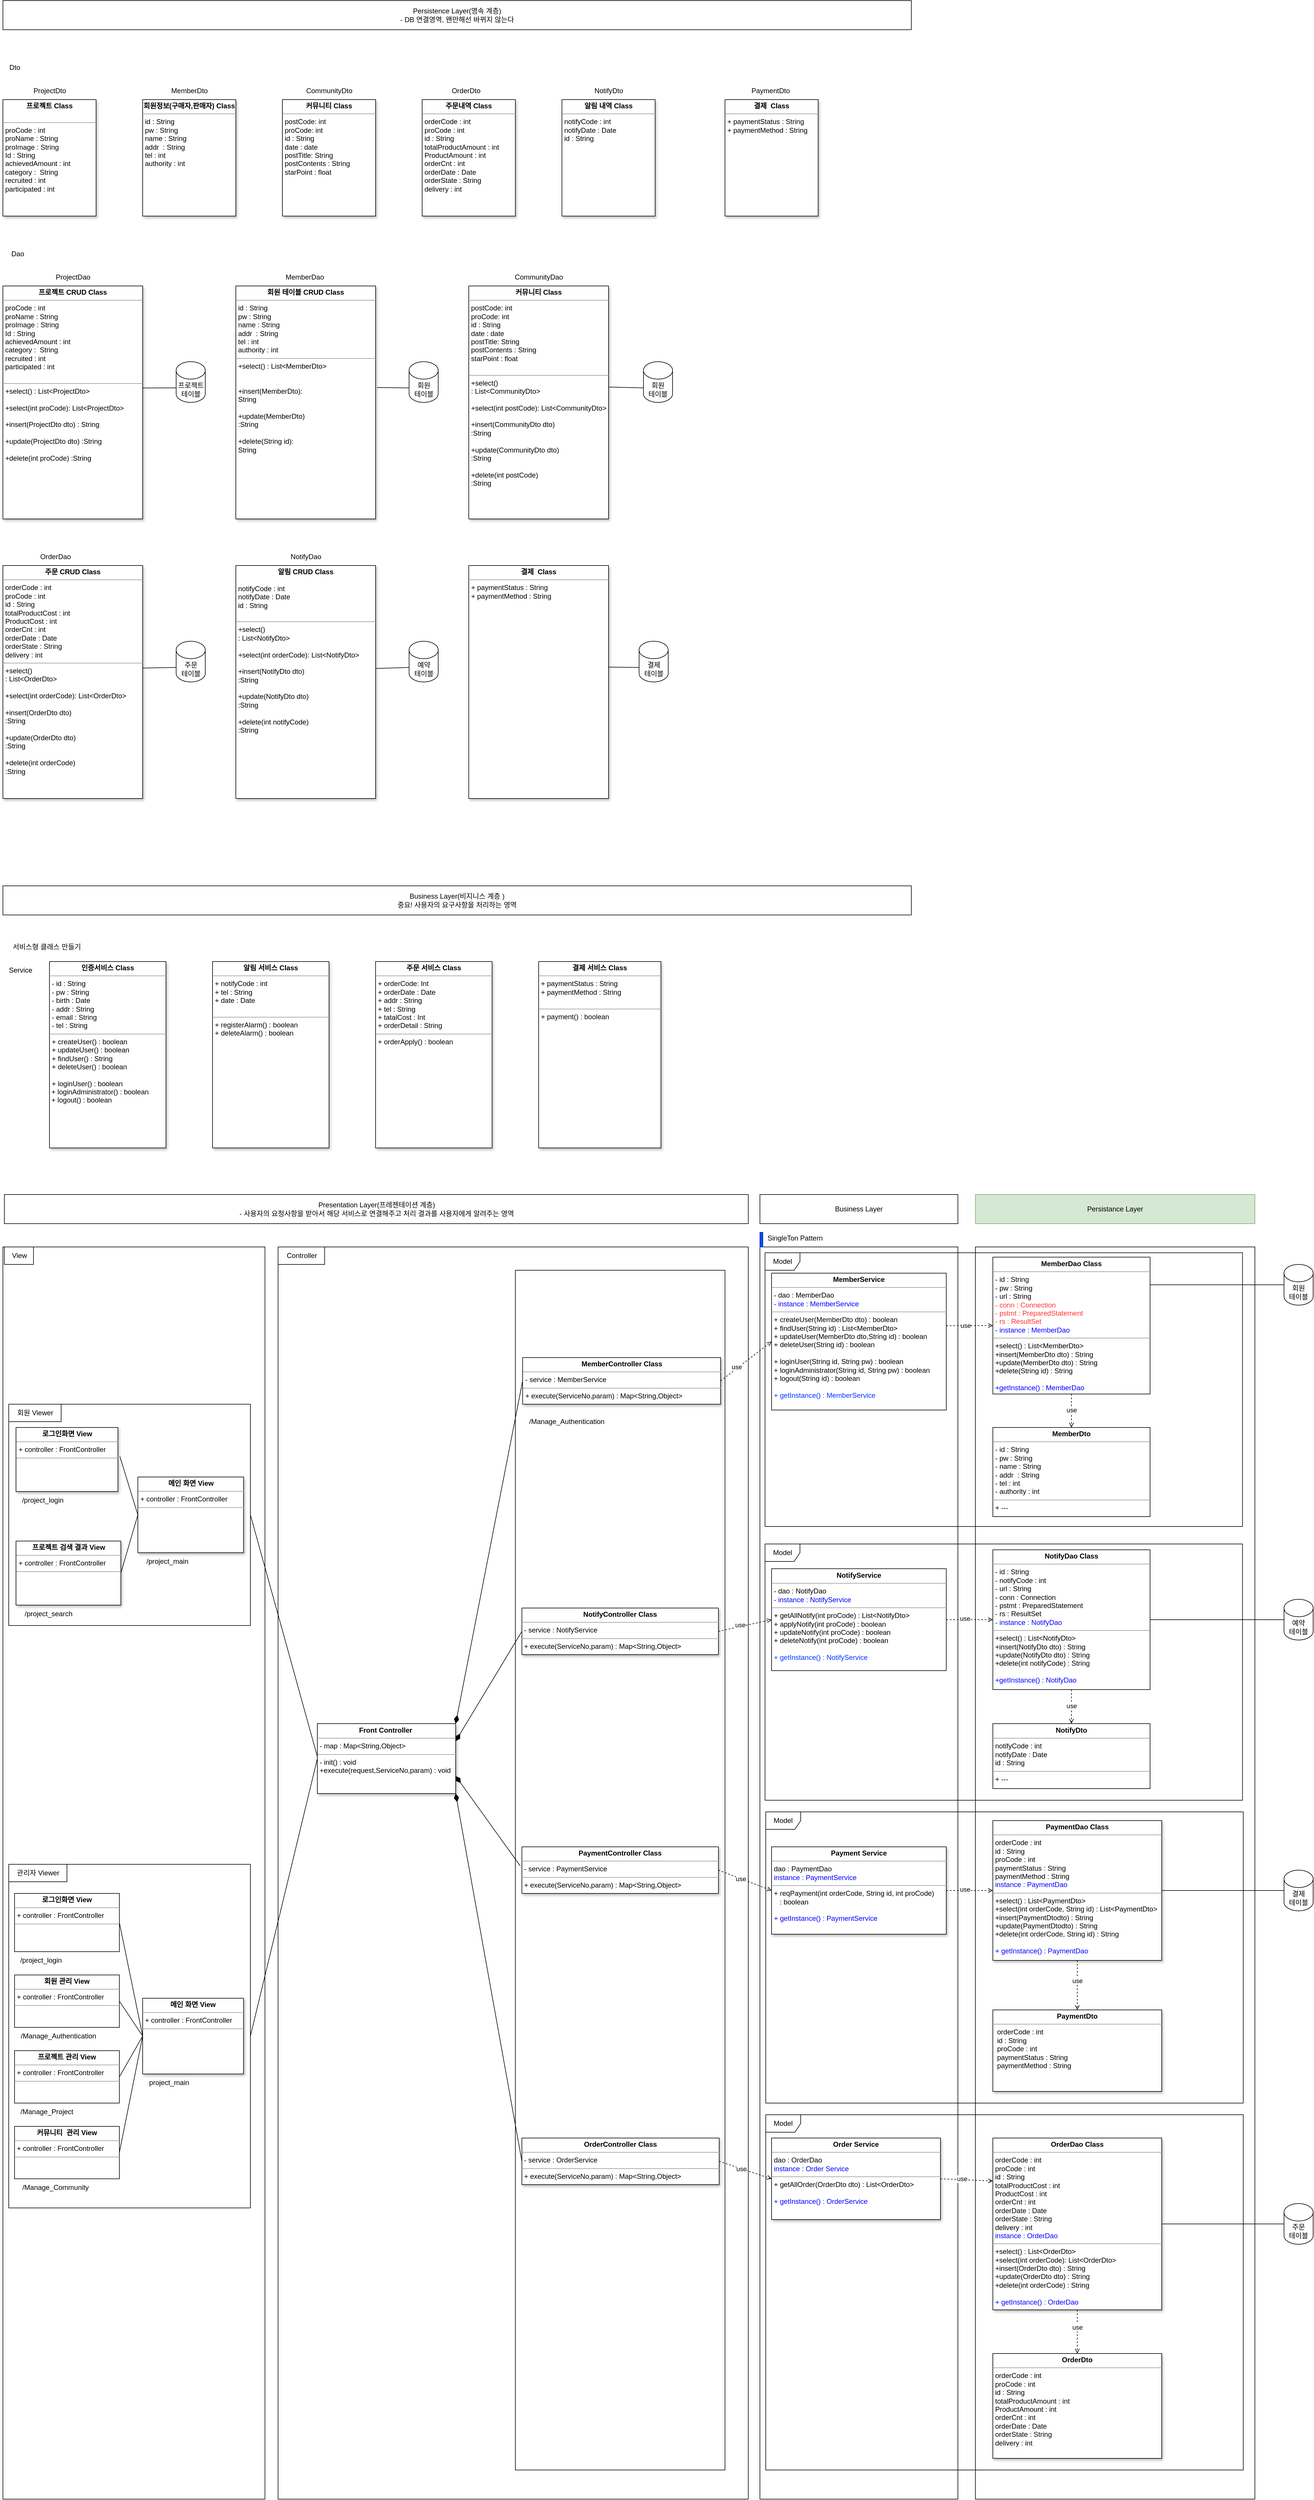 <mxfile version="24.2.0" type="device">
  <diagram name="05 [예제] 구체화(Width Code)" id="Okhfxqb5AKQBt1zYMtm1">
    <mxGraphModel dx="6168" dy="1492" grid="1" gridSize="10" guides="1" tooltips="1" connect="1" arrows="1" fold="1" page="1" pageScale="1" pageWidth="3300" pageHeight="4681" math="0" shadow="0">
      <root>
        <mxCell id="mxSxCT3K7TG5ama-A4u--0" />
        <mxCell id="mxSxCT3K7TG5ama-A4u--1" parent="mxSxCT3K7TG5ama-A4u--0" />
        <mxCell id="jOQ6RQaYyRkf9lb98vIc-19" value="" style="rounded=0;whiteSpace=wrap;html=1;fillColor=none;" vertex="1" parent="mxSxCT3K7TG5ama-A4u--1">
          <mxGeometry x="-3240" y="2170" width="450" height="2150" as="geometry" />
        </mxCell>
        <mxCell id="jOQ6RQaYyRkf9lb98vIc-23" value="" style="rounded=0;whiteSpace=wrap;html=1;" vertex="1" parent="mxSxCT3K7TG5ama-A4u--1">
          <mxGeometry x="-3230" y="3230" width="415" height="590" as="geometry" />
        </mxCell>
        <mxCell id="mxSxCT3K7TG5ama-A4u--49" value="Business Layer(비지니스 계층 )&lt;br&gt;중요! 사용자의 요구사항을 처리하는 영역" style="rounded=0;whiteSpace=wrap;html=1;" parent="mxSxCT3K7TG5ama-A4u--1" vertex="1">
          <mxGeometry x="-3240" y="1550" width="1560" height="50" as="geometry" />
        </mxCell>
        <mxCell id="v-Hk2H7jR2KbCjhzF-S7-0" value="서비스형 클래스 만들기" style="text;html=1;align=center;verticalAlign=middle;resizable=0;points=[];autosize=1;strokeColor=none;fillColor=none;" parent="mxSxCT3K7TG5ama-A4u--1" vertex="1">
          <mxGeometry x="-3240" y="1640" width="150" height="30" as="geometry" />
        </mxCell>
        <mxCell id="v-Hk2H7jR2KbCjhzF-S7-2" value="&lt;p style=&quot;margin:0px;margin-top:4px;text-align:center;&quot;&gt;&lt;b&gt;인증서비스 Class&lt;/b&gt;&lt;/p&gt;&lt;hr size=&quot;1&quot;&gt;&lt;p style=&quot;margin:0px;margin-left:4px;&quot;&gt;- id : String&lt;br&gt;- pw : String&lt;/p&gt;&lt;p style=&quot;margin:0px;margin-left:4px;&quot;&gt;&lt;span style=&quot;background-color: initial;&quot;&gt;- birth : Date&lt;/span&gt;&lt;/p&gt;&lt;p style=&quot;margin:0px;margin-left:4px;&quot;&gt;&lt;span style=&quot;background-color: initial;&quot;&gt;- addr : String&lt;br&gt;- email : String&lt;/span&gt;&lt;/p&gt;&lt;p style=&quot;margin:0px;margin-left:4px;&quot;&gt;&lt;span style=&quot;background-color: initial;&quot;&gt;- tel : String&lt;/span&gt;&lt;span style=&quot;background-color: initial;&quot;&gt;&amp;nbsp;&lt;/span&gt;&lt;/p&gt;&lt;hr size=&quot;1&quot;&gt;&lt;p style=&quot;margin:0px;margin-left:4px;&quot;&gt;+ createUser() : boolean&lt;/p&gt;&lt;p style=&quot;margin:0px;margin-left:4px;&quot;&gt;+ updateUser() : boolean&lt;/p&gt;&lt;p style=&quot;margin:0px;margin-left:4px;&quot;&gt;+ findUser() : String&lt;/p&gt;&lt;p style=&quot;margin:0px;margin-left:4px;&quot;&gt;+ deleteUser&lt;span style=&quot;background-color: initial;&quot;&gt;()&lt;/span&gt;&lt;span style=&quot;background-color: initial;&quot;&gt;&amp;nbsp;: boolean&lt;/span&gt;&lt;/p&gt;&lt;p style=&quot;margin:0px;margin-left:4px;&quot;&gt;&lt;br&gt;+ loginUser&lt;span style=&quot;background-color: initial;&quot;&gt;()&lt;/span&gt;&lt;span style=&quot;background-color: initial;&quot;&gt;&amp;nbsp;: boolean&lt;/span&gt;&lt;/p&gt;&lt;p style=&quot;margin:0px;margin-left:4px;&quot;&gt;&lt;/p&gt;&lt;div style=&quot;text-align: left;&quot;&gt;&amp;nbsp;+ loginAdministrator&lt;span style=&quot;background-color: initial;&quot;&gt;()&lt;/span&gt;&lt;span style=&quot;background-color: initial;&quot;&gt;&amp;nbsp;: boolean&lt;/span&gt;&lt;/div&gt;&lt;div style=&quot;text-align: left;&quot;&gt;&amp;nbsp;+ logout&lt;span style=&quot;background-color: initial;&quot;&gt;()&lt;/span&gt;&lt;span style=&quot;background-color: initial;&quot;&gt;&amp;nbsp;: boolean&lt;/span&gt;&lt;/div&gt;&lt;br style=&quot;border-color: var(--border-color); text-align: center;&quot;&gt;&lt;br&gt;&lt;p&gt;&lt;/p&gt;" style="verticalAlign=top;align=left;overflow=fill;fontSize=12;fontFamily=Helvetica;html=1;whiteSpace=wrap;shadow=1;" parent="mxSxCT3K7TG5ama-A4u--1" vertex="1">
          <mxGeometry x="-3160" y="1680" width="200" height="320" as="geometry" />
        </mxCell>
        <mxCell id="v-Hk2H7jR2KbCjhzF-S7-4" value="&lt;p style=&quot;margin:0px;margin-top:4px;text-align:center;&quot;&gt;&lt;b&gt;알림 서비스 Class&lt;/b&gt;&lt;/p&gt;&lt;hr size=&quot;1&quot;&gt;&lt;p style=&quot;margin:0px;margin-left:4px;&quot;&gt;+ notifyCode : int&lt;/p&gt;&lt;p style=&quot;margin:0px;margin-left:4px;&quot;&gt;&lt;span style=&quot;background-color: initial;&quot;&gt;+ tel : String&lt;/span&gt;&lt;/p&gt;&lt;p style=&quot;margin:0px;margin-left:4px;&quot;&gt;+ date : Date&lt;br&gt;&lt;br&gt;&lt;/p&gt;&lt;hr size=&quot;1&quot;&gt;&lt;p style=&quot;margin:0px;margin-left:4px;&quot;&gt;+ registerAlarm&lt;span style=&quot;background-color: initial;&quot;&gt;()&lt;/span&gt;&lt;span style=&quot;background-color: initial;&quot;&gt;&amp;nbsp;: boolean&lt;/span&gt;&lt;/p&gt;&lt;p style=&quot;margin:0px;margin-left:4px;&quot;&gt;+ deleteAlarm&lt;span style=&quot;background-color: initial;&quot;&gt;()&lt;/span&gt;&lt;span style=&quot;background-color: initial;&quot;&gt;&amp;nbsp;: boolean&lt;/span&gt;&lt;/p&gt;&lt;p style=&quot;margin:0px;margin-left:4px;&quot;&gt;&lt;br&gt;&lt;/p&gt;" style="verticalAlign=top;align=left;overflow=fill;fontSize=12;fontFamily=Helvetica;html=1;whiteSpace=wrap;shadow=1;" parent="mxSxCT3K7TG5ama-A4u--1" vertex="1">
          <mxGeometry x="-2880" y="1680" width="200" height="320" as="geometry" />
        </mxCell>
        <mxCell id="v-Hk2H7jR2KbCjhzF-S7-5" value="Service" style="text;html=1;align=center;verticalAlign=middle;resizable=0;points=[];autosize=1;strokeColor=none;fillColor=none;" parent="mxSxCT3K7TG5ama-A4u--1" vertex="1">
          <mxGeometry x="-3240" y="1680" width="60" height="30" as="geometry" />
        </mxCell>
        <mxCell id="KW0IFtiiwQ5vjCWQNFQy-0" value="&lt;p style=&quot;margin:0px;margin-top:4px;text-align:center;&quot;&gt;&lt;b&gt;주문 서비스 Class&lt;/b&gt;&lt;/p&gt;&lt;hr size=&quot;1&quot;&gt;&lt;p style=&quot;margin:0px;margin-left:4px;&quot;&gt;+ orderCode: Int&lt;/p&gt;&lt;p style=&quot;margin:0px;margin-left:4px;&quot;&gt;+ orderDate : Date&lt;/p&gt;&lt;p style=&quot;margin:0px;margin-left:4px;&quot;&gt;+ addr : String&lt;/p&gt;&lt;p style=&quot;margin:0px;margin-left:4px;&quot;&gt;+ tel : String&lt;/p&gt;&lt;p style=&quot;margin:0px;margin-left:4px;&quot;&gt;+ tatalCost : Int&lt;/p&gt;&lt;p style=&quot;margin:0px;margin-left:4px;&quot;&gt;+ orderDetail : String&lt;/p&gt;&lt;hr size=&quot;1&quot;&gt;&lt;p style=&quot;margin:0px;margin-left:4px;&quot;&gt;+ orderApply() : boolean&lt;span style=&quot;background-color: initial;&quot;&gt;&amp;nbsp;&lt;/span&gt;&lt;/p&gt;&lt;p style=&quot;margin:0px;margin-left:4px;&quot;&gt;&lt;br&gt;&lt;/p&gt;" style="verticalAlign=top;align=left;overflow=fill;fontSize=12;fontFamily=Helvetica;html=1;whiteSpace=wrap;shadow=1;" parent="mxSxCT3K7TG5ama-A4u--1" vertex="1">
          <mxGeometry x="-2600" y="1680" width="200" height="320" as="geometry" />
        </mxCell>
        <mxCell id="4iufTsSp4Iph0FAsAa8I-0" value="&lt;p style=&quot;margin:0px;margin-top:4px;text-align:center;&quot;&gt;&lt;b&gt;결제 서비스 Class&lt;/b&gt;&lt;/p&gt;&lt;hr size=&quot;1&quot;&gt;&lt;p style=&quot;margin:0px;margin-left:4px;&quot;&gt;+ paymentStatus : String&lt;/p&gt;&lt;p style=&quot;margin:0px;margin-left:4px;&quot;&gt;+ paymentMethod : String&lt;br&gt;&lt;/p&gt;&lt;p style=&quot;margin:0px;margin-left:4px;&quot;&gt;&lt;br&gt;&lt;/p&gt;&lt;hr size=&quot;1&quot;&gt;&lt;p style=&quot;margin:0px;margin-left:4px;&quot;&gt;+ payment&lt;span style=&quot;background-color: initial;&quot;&gt;()&lt;/span&gt;&lt;span style=&quot;background-color: initial;&quot;&gt;&amp;nbsp;: boolean&lt;/span&gt;&lt;/p&gt;&lt;p style=&quot;margin:0px;margin-left:4px;&quot;&gt;&lt;br&gt;&lt;/p&gt;&lt;p style=&quot;margin:0px;margin-left:4px;&quot;&gt;&lt;br&gt;&lt;/p&gt;" style="verticalAlign=top;align=left;overflow=fill;fontSize=12;fontFamily=Helvetica;html=1;whiteSpace=wrap;shadow=1;" parent="mxSxCT3K7TG5ama-A4u--1" vertex="1">
          <mxGeometry x="-2320" y="1680" width="210" height="320" as="geometry" />
        </mxCell>
        <mxCell id="8fm8BEINYyHVR1qGwP7b-7" value="&lt;p style=&quot;margin:0px;margin-top:4px;text-align:center;&quot;&gt;&lt;b&gt;프로젝트 Class&lt;/b&gt;&lt;/p&gt;&lt;br&gt;&lt;hr size=&quot;1&quot;&gt;&lt;p style=&quot;margin:0px;margin-left:4px;&quot;&gt;proCode : int&amp;nbsp;&lt;/p&gt;&lt;p style=&quot;margin:0px;margin-left:4px;&quot;&gt;proName : String&lt;/p&gt;&lt;p style=&quot;margin:0px;margin-left:4px;&quot;&gt;proImage : String&amp;nbsp;&amp;nbsp;&lt;/p&gt;&lt;p style=&quot;margin:0px;margin-left:4px;&quot;&gt;Id : String&lt;/p&gt;&lt;p style=&quot;margin:0px;margin-left:4px;&quot;&gt;achievedAmount : int&lt;/p&gt;&lt;p style=&quot;margin:0px;margin-left:4px;&quot;&gt;category :&amp;nbsp; String&lt;/p&gt;&lt;p style=&quot;margin:0px;margin-left:4px;&quot;&gt;recruited : int&lt;/p&gt;&lt;p style=&quot;margin:0px;margin-left:4px;&quot;&gt;participated : int&lt;/p&gt;&lt;p style=&quot;margin:0px;margin-left:4px;&quot;&gt;&lt;br&gt;&lt;/p&gt;" style="verticalAlign=top;align=left;overflow=fill;fontSize=12;fontFamily=Helvetica;html=1;whiteSpace=wrap;shadow=1;" parent="mxSxCT3K7TG5ama-A4u--1" vertex="1">
          <mxGeometry x="-3240" y="200" width="160" height="200" as="geometry" />
        </mxCell>
        <mxCell id="8fm8BEINYyHVR1qGwP7b-8" value="&lt;p style=&quot;margin:0px;margin-top:4px;text-align:center;&quot;&gt;&lt;b&gt;회원정보(구매자,판매자) Class&lt;/b&gt;&lt;/p&gt;&lt;hr size=&quot;1&quot;&gt;&lt;p style=&quot;margin:0px;margin-left:4px;&quot;&gt;id : String&lt;/p&gt;&lt;p style=&quot;margin:0px;margin-left:4px;&quot;&gt;pw : String&lt;/p&gt;&lt;p style=&quot;margin:0px;margin-left:4px;&quot;&gt;name : String&lt;/p&gt;&lt;p style=&quot;margin:0px;margin-left:4px;&quot;&gt;addr&amp;nbsp; : String&lt;/p&gt;&lt;p style=&quot;margin:0px;margin-left:4px;&quot;&gt;tel : int&amp;nbsp;&lt;/p&gt;&lt;p style=&quot;margin:0px;margin-left:4px;&quot;&gt;authority : int&lt;/p&gt;&lt;p style=&quot;margin:0px;margin-left:4px;&quot;&gt;&lt;br&gt;&lt;/p&gt;" style="verticalAlign=top;align=left;overflow=fill;fontSize=12;fontFamily=Helvetica;html=1;whiteSpace=wrap;shadow=1;" parent="mxSxCT3K7TG5ama-A4u--1" vertex="1">
          <mxGeometry x="-3000" y="200" width="160" height="200" as="geometry" />
        </mxCell>
        <mxCell id="8fm8BEINYyHVR1qGwP7b-9" value="&lt;p style=&quot;margin:0px;margin-top:4px;text-align:center;&quot;&gt;&lt;b&gt;커뮤니티 Class&lt;/b&gt;&lt;/p&gt;&lt;hr size=&quot;1&quot;&gt;&lt;p style=&quot;margin:0px;margin-left:4px;&quot;&gt;postCode: int&lt;/p&gt;&lt;p style=&quot;margin:0px;margin-left:4px;&quot;&gt;proCode: int&lt;/p&gt;&lt;p style=&quot;margin:0px;margin-left:4px;&quot;&gt;id : String&lt;/p&gt;&lt;p style=&quot;margin:0px;margin-left:4px;&quot;&gt;date : date&lt;/p&gt;&lt;p style=&quot;margin:0px;margin-left:4px;&quot;&gt;postTitle: String&lt;/p&gt;&lt;p style=&quot;margin:0px;margin-left:4px;&quot;&gt;postContents : String&lt;/p&gt;&lt;p style=&quot;margin:0px;margin-left:4px;&quot;&gt;starPoint : float&lt;/p&gt;&lt;p style=&quot;margin:0px;margin-left:4px;&quot;&gt;&lt;br&gt;&lt;/p&gt;" style="verticalAlign=top;align=left;overflow=fill;fontSize=12;fontFamily=Helvetica;html=1;whiteSpace=wrap;shadow=1;" parent="mxSxCT3K7TG5ama-A4u--1" vertex="1">
          <mxGeometry x="-2760" y="200" width="160" height="200" as="geometry" />
        </mxCell>
        <mxCell id="8fm8BEINYyHVR1qGwP7b-10" value="&lt;p style=&quot;margin:0px;margin-top:4px;text-align:center;&quot;&gt;&lt;b&gt;주문내역 Class&lt;/b&gt;&lt;/p&gt;&lt;hr size=&quot;1&quot;&gt;&lt;p style=&quot;margin:0px;margin-left:4px;&quot;&gt;orderCode : int&lt;/p&gt;&lt;p style=&quot;margin:0px;margin-left:4px;&quot;&gt;proCode : int&lt;/p&gt;&lt;p style=&quot;margin:0px;margin-left:4px;&quot;&gt;id : String&lt;/p&gt;&lt;p style=&quot;margin:0px;margin-left:4px;&quot;&gt;totalProductAmount : int&lt;/p&gt;&lt;p style=&quot;margin: 0px 0px 0px 4px;&quot;&gt;ProductAmount : int&lt;/p&gt;&lt;p style=&quot;margin: 0px 0px 0px 4px;&quot;&gt;orderCnt : int&lt;/p&gt;&lt;p style=&quot;margin: 0px 0px 0px 4px;&quot;&gt;orderDate : Date&lt;/p&gt;&lt;p style=&quot;margin: 0px 0px 0px 4px;&quot;&gt;orderState : String&lt;/p&gt;&lt;p style=&quot;margin: 0px 0px 0px 4px;&quot;&gt;delivery : int&lt;/p&gt;&lt;p style=&quot;margin:0px;margin-left:4px;&quot;&gt;&lt;br&gt;&lt;/p&gt;" style="verticalAlign=top;align=left;overflow=fill;fontSize=12;fontFamily=Helvetica;html=1;whiteSpace=wrap;shadow=1;" parent="mxSxCT3K7TG5ama-A4u--1" vertex="1">
          <mxGeometry x="-2520" y="200" width="160" height="200" as="geometry" />
        </mxCell>
        <mxCell id="8fm8BEINYyHVR1qGwP7b-11" value="&lt;p style=&quot;margin:0px;margin-top:4px;text-align:center;&quot;&gt;&lt;b&gt;프로젝트 CRUD Class&lt;/b&gt;&lt;/p&gt;&lt;hr size=&quot;1&quot;&gt;&lt;p style=&quot;margin:0px;margin-left:4px;&quot;&gt;&lt;span style=&quot;background-color: initial;&quot;&gt;proCode : int&amp;nbsp;&lt;/span&gt;&lt;/p&gt;&lt;p style=&quot;margin: 0px 0px 0px 4px;&quot;&gt;proName : String&lt;/p&gt;&lt;p style=&quot;margin: 0px 0px 0px 4px;&quot;&gt;proImage : String&amp;nbsp;&amp;nbsp;&lt;/p&gt;&lt;p style=&quot;margin: 0px 0px 0px 4px;&quot;&gt;Id : String&lt;/p&gt;&lt;p style=&quot;margin: 0px 0px 0px 4px;&quot;&gt;achievedAmount : int&lt;/p&gt;&lt;p style=&quot;margin: 0px 0px 0px 4px;&quot;&gt;category :&amp;nbsp; String&lt;/p&gt;&lt;p style=&quot;margin: 0px 0px 0px 4px;&quot;&gt;recruited : int&lt;/p&gt;&lt;p style=&quot;margin: 0px 0px 0px 4px;&quot;&gt;participated : int&lt;/p&gt;&lt;p style=&quot;margin: 0px 0px 0px 4px;&quot;&gt;&lt;br&gt;&lt;/p&gt;&lt;hr size=&quot;1&quot;&gt;&lt;p style=&quot;margin: 0px 0px 0px 4px;&quot;&gt;&lt;span style=&quot;background-color: initial;&quot;&gt;+select() : List&amp;lt;&lt;/span&gt;&lt;span style=&quot;text-align: center; text-wrap: nowrap;&quot;&gt;ProjectDto&lt;/span&gt;&lt;span style=&quot;background-color: initial;&quot;&gt;&amp;gt;&lt;/span&gt;&lt;br&gt;&lt;/p&gt;&lt;p style=&quot;margin: 0px 0px 0px 4px;&quot;&gt;&lt;span style=&quot;background-color: initial;&quot;&gt;&lt;br&gt;&lt;/span&gt;&lt;/p&gt;&lt;p style=&quot;margin: 0px 0px 0px 4px;&quot;&gt;&lt;span style=&quot;background-color: initial;&quot;&gt;+select(int proCode): List&amp;lt;&lt;/span&gt;&lt;span style=&quot;text-align: center; text-wrap: nowrap;&quot;&gt;ProjectDto&lt;/span&gt;&lt;span style=&quot;background-color: initial;&quot;&gt;&amp;gt;&lt;/span&gt;&lt;/p&gt;&lt;p style=&quot;margin: 0px 0px 0px 4px;&quot;&gt;&lt;br&gt;&lt;/p&gt;&lt;p style=&quot;margin: 0px 0px 0px 4px;&quot;&gt;+insert(&lt;span style=&quot;text-align: center; text-wrap: nowrap;&quot;&gt;ProjectDto&lt;/span&gt;&amp;nbsp;dto)&amp;nbsp;&lt;span style=&quot;background-color: initial;&quot;&gt;: String&lt;/span&gt;&lt;/p&gt;&lt;p style=&quot;margin: 0px 0px 0px 4px;&quot;&gt;&lt;br&gt;&lt;/p&gt;&lt;p style=&quot;margin: 0px 0px 0px 4px;&quot;&gt;+update(&lt;span style=&quot;text-align: center; text-wrap: nowrap;&quot;&gt;ProjectDto&lt;/span&gt;&amp;nbsp;dto)&amp;nbsp;&lt;span style=&quot;background-color: initial;&quot;&gt;:String&lt;/span&gt;&lt;/p&gt;&lt;p style=&quot;margin: 0px 0px 0px 4px;&quot;&gt;&lt;br&gt;&lt;/p&gt;&lt;p style=&quot;margin: 0px 0px 0px 4px;&quot;&gt;+delete(int proCode)&amp;nbsp;&lt;span style=&quot;background-color: initial;&quot;&gt;:String&lt;/span&gt;&lt;/p&gt;" style="verticalAlign=top;align=left;overflow=fill;fontSize=12;fontFamily=Helvetica;html=1;whiteSpace=wrap;shadow=1;" parent="mxSxCT3K7TG5ama-A4u--1" vertex="1">
          <mxGeometry x="-3240" y="520" width="240" height="400" as="geometry" />
        </mxCell>
        <mxCell id="8fm8BEINYyHVR1qGwP7b-12" value="&lt;p style=&quot;margin:0px;margin-top:4px;text-align:center;&quot;&gt;&lt;b&gt;회원 테이블 CRUD Class&lt;/b&gt;&lt;/p&gt;&lt;hr size=&quot;1&quot;&gt;&lt;p style=&quot;margin:0px;margin-left:4px;&quot;&gt;&lt;span style=&quot;background-color: initial;&quot;&gt;id : String&lt;/span&gt;&lt;/p&gt;&lt;p style=&quot;margin: 0px 0px 0px 4px;&quot;&gt;pw : String&lt;/p&gt;&lt;p style=&quot;margin: 0px 0px 0px 4px;&quot;&gt;name : String&lt;/p&gt;&lt;p style=&quot;margin: 0px 0px 0px 4px;&quot;&gt;addr&amp;nbsp; : String&lt;/p&gt;&lt;p style=&quot;margin: 0px 0px 0px 4px;&quot;&gt;tel : int&amp;nbsp;&lt;/p&gt;&lt;p style=&quot;margin: 0px 0px 0px 4px;&quot;&gt;authority : int&lt;/p&gt;&lt;hr size=&quot;1&quot;&gt;&lt;p style=&quot;margin: 0px 0px 0px 4px;&quot;&gt;&lt;span style=&quot;background-color: initial;&quot;&gt;+select() :&amp;nbsp;&lt;/span&gt;&lt;span style=&quot;background-color: initial;&quot;&gt;List&amp;lt;&lt;/span&gt;&lt;span style=&quot;text-align: center; text-wrap: nowrap;&quot;&gt;MemberDto&lt;/span&gt;&lt;span style=&quot;background-color: initial;&quot;&gt;&amp;gt;&lt;/span&gt;&lt;br&gt;&lt;/p&gt;&lt;p style=&quot;margin: 0px 0px 0px 4px;&quot;&gt;&lt;br&gt;&lt;/p&gt;&lt;p style=&quot;margin: 0px 0px 0px 4px;&quot;&gt;&lt;span style=&quot;background-color: initial;&quot;&gt;&lt;br&gt;&lt;/span&gt;&lt;/p&gt;&lt;p style=&quot;margin: 0px 0px 0px 4px;&quot;&gt;&lt;span style=&quot;background-color: initial;&quot;&gt;+insert(&lt;/span&gt;MemberDto&lt;span style=&quot;background-color: initial;&quot;&gt;):&lt;/span&gt;&lt;/p&gt;&lt;p style=&quot;margin: 0px 0px 0px 4px;&quot;&gt;String&lt;/p&gt;&lt;p style=&quot;margin: 0px 0px 0px 4px;&quot;&gt;&lt;br&gt;&lt;/p&gt;&lt;p style=&quot;margin: 0px 0px 0px 4px;&quot;&gt;+update(MemberDto)&lt;/p&gt;&lt;p style=&quot;margin: 0px 0px 0px 4px;&quot;&gt;:String&lt;/p&gt;&lt;p style=&quot;margin: 0px 0px 0px 4px;&quot;&gt;&lt;br&gt;&lt;/p&gt;&lt;p style=&quot;margin: 0px 0px 0px 4px;&quot;&gt;+delete(String id):&lt;/p&gt;&lt;p style=&quot;margin: 0px 0px 0px 4px;&quot;&gt;String&lt;/p&gt;" style="verticalAlign=top;align=left;overflow=fill;fontSize=12;fontFamily=Helvetica;html=1;whiteSpace=wrap;shadow=1;" parent="mxSxCT3K7TG5ama-A4u--1" vertex="1">
          <mxGeometry x="-2840" y="520" width="240" height="400" as="geometry" />
        </mxCell>
        <mxCell id="8fm8BEINYyHVR1qGwP7b-13" value="&lt;p style=&quot;margin:0px;margin-top:4px;text-align:center;&quot;&gt;&lt;b&gt;주문 CRUD Class&lt;/b&gt;&lt;/p&gt;&lt;hr size=&quot;1&quot;&gt;&lt;p style=&quot;margin:0px;margin-left:4px;&quot;&gt;&lt;span style=&quot;background-color: initial;&quot;&gt;orderCode : int&lt;/span&gt;&lt;/p&gt;&lt;p style=&quot;margin: 0px 0px 0px 4px;&quot;&gt;proCode : int&lt;/p&gt;&lt;p style=&quot;margin: 0px 0px 0px 4px;&quot;&gt;id : String&lt;/p&gt;&lt;p style=&quot;margin: 0px 0px 0px 4px;&quot;&gt;totalProductCost : int&lt;/p&gt;&lt;p style=&quot;margin: 0px 0px 0px 4px;&quot;&gt;ProductCost : int&lt;/p&gt;&lt;p style=&quot;margin: 0px 0px 0px 4px;&quot;&gt;orderCnt : int&lt;/p&gt;&lt;p style=&quot;margin: 0px 0px 0px 4px;&quot;&gt;orderDate : Date&lt;/p&gt;&lt;p style=&quot;margin: 0px 0px 0px 4px;&quot;&gt;orderState : String&lt;/p&gt;&lt;p style=&quot;margin: 0px 0px 0px 4px;&quot;&gt;delivery : int&lt;/p&gt;&lt;hr size=&quot;1&quot;&gt;&lt;p style=&quot;margin: 0px 0px 0px 4px;&quot;&gt;&lt;span style=&quot;background-color: initial;&quot;&gt;+select()&amp;nbsp;&lt;/span&gt;&lt;/p&gt;&lt;p style=&quot;margin: 0px 0px 0px 4px;&quot;&gt;&lt;span style=&quot;background-color: initial;&quot;&gt;: List&amp;lt;&lt;/span&gt;&lt;span style=&quot;text-align: center; text-wrap: nowrap;&quot;&gt;OrderDto&lt;/span&gt;&lt;span style=&quot;background-color: initial;&quot;&gt;&amp;gt;&lt;/span&gt;&lt;br&gt;&lt;/p&gt;&lt;p style=&quot;margin: 0px 0px 0px 4px;&quot;&gt;&lt;span style=&quot;background-color: initial;&quot;&gt;&lt;br&gt;&lt;/span&gt;&lt;/p&gt;&lt;p style=&quot;margin: 0px 0px 0px 4px;&quot;&gt;&lt;span style=&quot;background-color: initial;&quot;&gt;+select(int orderCode): List&amp;lt;&lt;/span&gt;&lt;span style=&quot;text-align: center; text-wrap: nowrap;&quot;&gt;OrderDto&lt;/span&gt;&lt;span style=&quot;background-color: initial;&quot;&gt;&amp;gt;&lt;/span&gt;&lt;/p&gt;&lt;p style=&quot;margin: 0px 0px 0px 4px;&quot;&gt;&lt;span style=&quot;background-color: initial;&quot;&gt;&lt;br&gt;&lt;/span&gt;&lt;/p&gt;&lt;p style=&quot;margin: 0px 0px 0px 4px;&quot;&gt;+insert(&lt;span style=&quot;text-align: center; text-wrap: nowrap;&quot;&gt;OrderDto&amp;nbsp;&lt;/span&gt;dto)&lt;/p&gt;&lt;p style=&quot;margin: 0px 0px 0px 4px;&quot;&gt;:String&lt;/p&gt;&lt;p style=&quot;margin: 0px 0px 0px 4px;&quot;&gt;&lt;br&gt;&lt;/p&gt;&lt;p style=&quot;margin: 0px 0px 0px 4px;&quot;&gt;+update(&lt;span style=&quot;text-align: center; text-wrap: nowrap;&quot;&gt;OrderDto&amp;nbsp;&lt;/span&gt;dto)&lt;/p&gt;&lt;p style=&quot;margin: 0px 0px 0px 4px;&quot;&gt;:String&lt;/p&gt;&lt;p style=&quot;margin: 0px 0px 0px 4px;&quot;&gt;&lt;br&gt;&lt;/p&gt;&lt;p style=&quot;margin: 0px 0px 0px 4px;&quot;&gt;&lt;span style=&quot;background-color: initial;&quot;&gt;+delete(int orderCode)&lt;/span&gt;&lt;/p&gt;&lt;p style=&quot;margin: 0px 0px 0px 4px;&quot;&gt;&lt;span style=&quot;background-color: initial;&quot;&gt;:String&lt;/span&gt;&lt;br&gt;&lt;/p&gt;" style="verticalAlign=top;align=left;overflow=fill;fontSize=12;fontFamily=Helvetica;html=1;whiteSpace=wrap;shadow=1;" parent="mxSxCT3K7TG5ama-A4u--1" vertex="1">
          <mxGeometry x="-3240" y="1000" width="240" height="400" as="geometry" />
        </mxCell>
        <mxCell id="8fm8BEINYyHVR1qGwP7b-14" value="&lt;p style=&quot;margin:0px;margin-top:4px;text-align:center;&quot;&gt;&lt;b&gt;알림 CRUD Class&lt;/b&gt;&lt;/p&gt;&lt;p style=&quot;margin:0px;margin-left:4px;&quot;&gt;&lt;br&gt;&lt;/p&gt;&lt;p style=&quot;margin: 0px 0px 0px 4px;&quot;&gt;notifyCode : int&lt;/p&gt;&lt;p style=&quot;margin: 0px 0px 0px 4px;&quot;&gt;notifyDate : Date&lt;/p&gt;&lt;p style=&quot;margin: 0px 0px 0px 4px;&quot;&gt;id : String&lt;/p&gt;&lt;p style=&quot;margin: 0px 0px 0px 4px;&quot;&gt;&lt;br&gt;&lt;/p&gt;&lt;hr size=&quot;1&quot;&gt;&lt;p style=&quot;margin: 0px 0px 0px 4px;&quot;&gt;&lt;span style=&quot;background-color: initial;&quot;&gt;+select()&amp;nbsp;&lt;/span&gt;&lt;/p&gt;&lt;p style=&quot;margin: 0px 0px 0px 4px;&quot;&gt;&lt;span style=&quot;background-color: initial;&quot;&gt;: List&amp;lt;&lt;/span&gt;&lt;span style=&quot;text-align: center; text-wrap: nowrap;&quot;&gt;NotifyDto&lt;/span&gt;&lt;span style=&quot;background-color: initial;&quot;&gt;&amp;gt;&lt;/span&gt;&lt;br&gt;&lt;/p&gt;&lt;p style=&quot;margin: 0px 0px 0px 4px;&quot;&gt;&lt;span style=&quot;background-color: initial;&quot;&gt;&lt;br&gt;&lt;/span&gt;&lt;/p&gt;&lt;p style=&quot;margin: 0px 0px 0px 4px;&quot;&gt;&lt;span style=&quot;background-color: initial;&quot;&gt;+select(int orderCode): List&amp;lt;&lt;/span&gt;&lt;span style=&quot;text-align: center; text-wrap: nowrap;&quot;&gt;NotifyDto&lt;/span&gt;&lt;span style=&quot;background-color: initial;&quot;&gt;&amp;gt;&lt;/span&gt;&lt;/p&gt;&lt;p style=&quot;margin: 0px 0px 0px 4px;&quot;&gt;&lt;span style=&quot;background-color: initial;&quot;&gt;&lt;br&gt;&lt;/span&gt;&lt;/p&gt;&lt;p style=&quot;margin: 0px 0px 0px 4px;&quot;&gt;+insert(&lt;span style=&quot;text-align: center; text-wrap: nowrap;&quot;&gt;NotifyDto&amp;nbsp;&lt;/span&gt;dto)&lt;/p&gt;&lt;p style=&quot;margin: 0px 0px 0px 4px;&quot;&gt;:String&lt;/p&gt;&lt;p style=&quot;margin: 0px 0px 0px 4px;&quot;&gt;&lt;br&gt;&lt;/p&gt;&lt;p style=&quot;margin: 0px 0px 0px 4px;&quot;&gt;+update(&lt;span style=&quot;text-align: center; text-wrap: nowrap;&quot;&gt;NotifyDto&amp;nbsp;&lt;/span&gt;dto)&lt;/p&gt;&lt;p style=&quot;margin: 0px 0px 0px 4px;&quot;&gt;:String&lt;/p&gt;&lt;p style=&quot;margin: 0px 0px 0px 4px;&quot;&gt;&lt;br&gt;&lt;/p&gt;&lt;p style=&quot;margin: 0px 0px 0px 4px;&quot;&gt;&lt;span style=&quot;background-color: initial;&quot;&gt;+delete(int notifyCode)&lt;/span&gt;&lt;/p&gt;&lt;p style=&quot;margin: 0px 0px 0px 4px;&quot;&gt;&lt;span style=&quot;background-color: initial;&quot;&gt;:String&lt;/span&gt;&lt;/p&gt;" style="verticalAlign=top;align=left;overflow=fill;fontSize=12;fontFamily=Helvetica;html=1;whiteSpace=wrap;shadow=1;" parent="mxSxCT3K7TG5ama-A4u--1" vertex="1">
          <mxGeometry x="-2840" y="1000" width="240" height="400" as="geometry" />
        </mxCell>
        <mxCell id="8fm8BEINYyHVR1qGwP7b-15" value="프로젝트&lt;br&gt;테이블" style="shape=cylinder3;whiteSpace=wrap;html=1;boundedLbl=1;backgroundOutline=1;size=15;" parent="mxSxCT3K7TG5ama-A4u--1" vertex="1">
          <mxGeometry x="-2942.5" y="650" width="50" height="70" as="geometry" />
        </mxCell>
        <mxCell id="8fm8BEINYyHVR1qGwP7b-16" value="회원&lt;br&gt;테이블" style="shape=cylinder3;whiteSpace=wrap;html=1;boundedLbl=1;backgroundOutline=1;size=15;" parent="mxSxCT3K7TG5ama-A4u--1" vertex="1">
          <mxGeometry x="-2542.5" y="650" width="50" height="70" as="geometry" />
        </mxCell>
        <mxCell id="8fm8BEINYyHVR1qGwP7b-17" value="주문&lt;br&gt;테이블" style="shape=cylinder3;whiteSpace=wrap;html=1;boundedLbl=1;backgroundOutline=1;size=15;" parent="mxSxCT3K7TG5ama-A4u--1" vertex="1">
          <mxGeometry x="-2942.5" y="1130" width="50" height="70" as="geometry" />
        </mxCell>
        <mxCell id="8fm8BEINYyHVR1qGwP7b-19" value="예약&lt;br&gt;테이블" style="shape=cylinder3;whiteSpace=wrap;html=1;boundedLbl=1;backgroundOutline=1;size=15;" parent="mxSxCT3K7TG5ama-A4u--1" vertex="1">
          <mxGeometry x="-2542.5" y="1130" width="50" height="70" as="geometry" />
        </mxCell>
        <mxCell id="8fm8BEINYyHVR1qGwP7b-20" value="Dto" style="text;html=1;align=center;verticalAlign=middle;resizable=0;points=[];autosize=1;strokeColor=none;fillColor=none;" parent="mxSxCT3K7TG5ama-A4u--1" vertex="1">
          <mxGeometry x="-3240" y="130" width="40" height="30" as="geometry" />
        </mxCell>
        <mxCell id="8fm8BEINYyHVR1qGwP7b-21" value="Dao" style="text;html=1;align=center;verticalAlign=middle;resizable=0;points=[];autosize=1;strokeColor=none;fillColor=none;" parent="mxSxCT3K7TG5ama-A4u--1" vertex="1">
          <mxGeometry x="-3240" y="450" width="50" height="30" as="geometry" />
        </mxCell>
        <mxCell id="8fm8BEINYyHVR1qGwP7b-22" value="ProjectDto" style="text;html=1;align=center;verticalAlign=middle;resizable=0;points=[];autosize=1;strokeColor=none;fillColor=none;" parent="mxSxCT3K7TG5ama-A4u--1" vertex="1">
          <mxGeometry x="-3200" y="170" width="80" height="30" as="geometry" />
        </mxCell>
        <mxCell id="8fm8BEINYyHVR1qGwP7b-23" value="MemberDto" style="text;html=1;align=center;verticalAlign=middle;resizable=0;points=[];autosize=1;strokeColor=none;fillColor=none;" parent="mxSxCT3K7TG5ama-A4u--1" vertex="1">
          <mxGeometry x="-2965" y="170" width="90" height="30" as="geometry" />
        </mxCell>
        <mxCell id="8fm8BEINYyHVR1qGwP7b-24" value="CommunityDto" style="text;html=1;align=center;verticalAlign=middle;resizable=0;points=[];autosize=1;strokeColor=none;fillColor=none;" parent="mxSxCT3K7TG5ama-A4u--1" vertex="1">
          <mxGeometry x="-2730" y="170" width="100" height="30" as="geometry" />
        </mxCell>
        <mxCell id="8fm8BEINYyHVR1qGwP7b-25" value="OrderDto" style="text;html=1;align=center;verticalAlign=middle;resizable=0;points=[];autosize=1;strokeColor=none;fillColor=none;" parent="mxSxCT3K7TG5ama-A4u--1" vertex="1">
          <mxGeometry x="-2480" y="170" width="70" height="30" as="geometry" />
        </mxCell>
        <mxCell id="8fm8BEINYyHVR1qGwP7b-26" value="ProjectDao" style="text;html=1;align=center;verticalAlign=middle;resizable=0;points=[];autosize=1;strokeColor=none;fillColor=none;" parent="mxSxCT3K7TG5ama-A4u--1" vertex="1">
          <mxGeometry x="-3160" y="490" width="80" height="30" as="geometry" />
        </mxCell>
        <mxCell id="8fm8BEINYyHVR1qGwP7b-27" value="MemberDao" style="text;html=1;align=center;verticalAlign=middle;resizable=0;points=[];autosize=1;strokeColor=none;fillColor=none;" parent="mxSxCT3K7TG5ama-A4u--1" vertex="1">
          <mxGeometry x="-2767.5" y="490" width="90" height="30" as="geometry" />
        </mxCell>
        <mxCell id="8fm8BEINYyHVR1qGwP7b-30" value="&lt;p style=&quot;margin:0px;margin-top:4px;text-align:center;&quot;&gt;&lt;b&gt;알림 내역 Class&lt;/b&gt;&lt;/p&gt;&lt;hr size=&quot;1&quot;&gt;&lt;p style=&quot;margin:0px;margin-left:4px;&quot;&gt;notifyCode : int&lt;/p&gt;&lt;p style=&quot;margin:0px;margin-left:4px;&quot;&gt;notifyDate : Date&lt;/p&gt;&lt;p style=&quot;margin:0px;margin-left:4px;&quot;&gt;id : String&lt;/p&gt;&lt;p style=&quot;margin:0px;margin-left:4px;&quot;&gt;&lt;br&gt;&lt;/p&gt;" style="verticalAlign=top;align=left;overflow=fill;fontSize=12;fontFamily=Helvetica;html=1;whiteSpace=wrap;shadow=1;" parent="mxSxCT3K7TG5ama-A4u--1" vertex="1">
          <mxGeometry x="-2280" y="200" width="160" height="200" as="geometry" />
        </mxCell>
        <mxCell id="8fm8BEINYyHVR1qGwP7b-32" value="NotifyDto" style="text;html=1;align=center;verticalAlign=middle;resizable=0;points=[];autosize=1;strokeColor=none;fillColor=none;" parent="mxSxCT3K7TG5ama-A4u--1" vertex="1">
          <mxGeometry x="-2235" y="170" width="70" height="30" as="geometry" />
        </mxCell>
        <mxCell id="8fm8BEINYyHVR1qGwP7b-35" value="&lt;p style=&quot;margin:0px;margin-top:4px;text-align:center;&quot;&gt;&lt;b&gt;커뮤니티 Class&lt;/b&gt;&lt;/p&gt;&lt;hr size=&quot;1&quot;&gt;&lt;p style=&quot;margin:0px;margin-left:4px;&quot;&gt;&lt;span style=&quot;background-color: initial;&quot;&gt;postCode: int&lt;/span&gt;&lt;/p&gt;&lt;p style=&quot;margin: 0px 0px 0px 4px;&quot;&gt;proCode: int&lt;/p&gt;&lt;p style=&quot;margin: 0px 0px 0px 4px;&quot;&gt;id : String&lt;/p&gt;&lt;p style=&quot;margin: 0px 0px 0px 4px;&quot;&gt;date : date&lt;/p&gt;&lt;p style=&quot;margin: 0px 0px 0px 4px;&quot;&gt;postTitle: String&lt;/p&gt;&lt;p style=&quot;margin: 0px 0px 0px 4px;&quot;&gt;postContents : String&lt;/p&gt;&lt;p style=&quot;margin: 0px 0px 0px 4px;&quot;&gt;starPoint : float&lt;/p&gt;&lt;p style=&quot;margin: 0px 0px 0px 4px;&quot;&gt;&lt;br&gt;&lt;/p&gt;&lt;hr size=&quot;1&quot;&gt;&lt;p style=&quot;margin: 0px 0px 0px 4px;&quot;&gt;&lt;span style=&quot;background-color: initial;&quot;&gt;+select()&amp;nbsp;&lt;/span&gt;&lt;/p&gt;&lt;p style=&quot;margin: 0px 0px 0px 4px;&quot;&gt;&lt;span style=&quot;background-color: initial;&quot;&gt;: List&amp;lt;&lt;/span&gt;&lt;span style=&quot;text-align: center; text-wrap: nowrap;&quot;&gt;CommunityDto&lt;/span&gt;&lt;span style=&quot;background-color: initial;&quot;&gt;&amp;gt;&lt;/span&gt;&lt;br&gt;&lt;/p&gt;&lt;p style=&quot;margin: 0px 0px 0px 4px;&quot;&gt;&lt;span style=&quot;background-color: initial;&quot;&gt;&lt;br&gt;&lt;/span&gt;&lt;/p&gt;&lt;p style=&quot;margin: 0px 0px 0px 4px;&quot;&gt;&lt;span style=&quot;background-color: initial;&quot;&gt;+select(int postCode): List&amp;lt;&lt;/span&gt;&lt;span style=&quot;text-align: center; text-wrap: nowrap;&quot;&gt;CommunityDto&lt;/span&gt;&lt;span style=&quot;background-color: initial;&quot;&gt;&amp;gt;&lt;/span&gt;&lt;/p&gt;&lt;p style=&quot;margin: 0px 0px 0px 4px;&quot;&gt;&lt;span style=&quot;background-color: initial;&quot;&gt;&lt;br&gt;&lt;/span&gt;&lt;/p&gt;&lt;p style=&quot;margin: 0px 0px 0px 4px;&quot;&gt;+insert(&lt;span style=&quot;text-align: center; text-wrap: nowrap;&quot;&gt;CommunityDto&amp;nbsp;&lt;/span&gt;dto)&lt;/p&gt;&lt;p style=&quot;margin: 0px 0px 0px 4px;&quot;&gt;:String&lt;/p&gt;&lt;p style=&quot;margin: 0px 0px 0px 4px;&quot;&gt;&lt;br&gt;&lt;/p&gt;&lt;p style=&quot;margin: 0px 0px 0px 4px;&quot;&gt;+update(&lt;span style=&quot;text-align: center; text-wrap: nowrap;&quot;&gt;CommunityDto&amp;nbsp;&lt;/span&gt;dto)&lt;/p&gt;&lt;p style=&quot;margin: 0px 0px 0px 4px;&quot;&gt;:String&lt;/p&gt;&lt;p style=&quot;margin: 0px 0px 0px 4px;&quot;&gt;&lt;br&gt;&lt;/p&gt;&lt;p style=&quot;margin: 0px 0px 0px 4px;&quot;&gt;+delete(int postCode)&lt;/p&gt;&lt;p style=&quot;margin: 0px 0px 0px 4px;&quot;&gt;:String&lt;/p&gt;" style="verticalAlign=top;align=left;overflow=fill;fontSize=12;fontFamily=Helvetica;html=1;whiteSpace=wrap;shadow=1;" parent="mxSxCT3K7TG5ama-A4u--1" vertex="1">
          <mxGeometry x="-2440" y="520" width="240" height="400" as="geometry" />
        </mxCell>
        <mxCell id="8fm8BEINYyHVR1qGwP7b-36" value="회원&lt;br&gt;테이블" style="shape=cylinder3;whiteSpace=wrap;html=1;boundedLbl=1;backgroundOutline=1;size=15;" parent="mxSxCT3K7TG5ama-A4u--1" vertex="1">
          <mxGeometry x="-2140" y="650" width="50" height="70" as="geometry" />
        </mxCell>
        <mxCell id="8fm8BEINYyHVR1qGwP7b-42" value="CommunityDao" style="text;html=1;align=center;verticalAlign=middle;resizable=0;points=[];autosize=1;strokeColor=none;fillColor=none;" parent="mxSxCT3K7TG5ama-A4u--1" vertex="1">
          <mxGeometry x="-2375" y="490" width="110" height="30" as="geometry" />
        </mxCell>
        <mxCell id="8fm8BEINYyHVR1qGwP7b-43" value="OrderDao" style="text;html=1;align=center;verticalAlign=middle;resizable=0;points=[];autosize=1;strokeColor=none;fillColor=none;" parent="mxSxCT3K7TG5ama-A4u--1" vertex="1">
          <mxGeometry x="-3190" y="970" width="80" height="30" as="geometry" />
        </mxCell>
        <mxCell id="8fm8BEINYyHVR1qGwP7b-44" value="NotifyDao" style="text;html=1;align=center;verticalAlign=middle;resizable=0;points=[];autosize=1;strokeColor=none;fillColor=none;" parent="mxSxCT3K7TG5ama-A4u--1" vertex="1">
          <mxGeometry x="-2760" y="970" width="80" height="30" as="geometry" />
        </mxCell>
        <mxCell id="8fm8BEINYyHVR1qGwP7b-45" value="Persistence Layer(영속 계층)&lt;br&gt;- DB 연결영역, 왠만해선 바뀌지 않는다" style="rounded=0;whiteSpace=wrap;html=1;" parent="mxSxCT3K7TG5ama-A4u--1" vertex="1">
          <mxGeometry x="-3240" y="30" width="1560" height="50" as="geometry" />
        </mxCell>
        <mxCell id="8fm8BEINYyHVR1qGwP7b-49" value="&lt;p style=&quot;margin:0px;margin-top:4px;text-align:center;&quot;&gt;&lt;b&gt;결제&amp;nbsp; Class&lt;/b&gt;&lt;/p&gt;&lt;hr size=&quot;1&quot;&gt;&lt;p style=&quot;margin:0px;margin-left:4px;&quot;&gt;+ paymentStatus : String&lt;/p&gt;&lt;p style=&quot;margin:0px;margin-left:4px;&quot;&gt;+ paymentMethod : String&lt;br&gt;&lt;/p&gt;&lt;p style=&quot;margin:0px;margin-left:4px;&quot;&gt;&lt;br&gt;&lt;/p&gt;&lt;p style=&quot;margin:0px;margin-left:4px;&quot;&gt;&lt;br&gt;&lt;/p&gt;&lt;p style=&quot;margin:0px;margin-left:4px;&quot;&gt;&lt;br&gt;&lt;/p&gt;" style="verticalAlign=top;align=left;overflow=fill;fontSize=12;fontFamily=Helvetica;html=1;whiteSpace=wrap;shadow=1;" parent="mxSxCT3K7TG5ama-A4u--1" vertex="1">
          <mxGeometry x="-2000" y="200" width="160" height="200" as="geometry" />
        </mxCell>
        <mxCell id="8fm8BEINYyHVR1qGwP7b-50" value="&lt;p style=&quot;margin:0px;margin-top:4px;text-align:center;&quot;&gt;&lt;b&gt;결제&amp;nbsp; Class&lt;/b&gt;&lt;/p&gt;&lt;hr size=&quot;1&quot;&gt;&lt;p style=&quot;margin:0px;margin-left:4px;&quot;&gt;+ paymentStatus : String&lt;/p&gt;&lt;p style=&quot;margin:0px;margin-left:4px;&quot;&gt;+ paymentMethod : String&lt;br&gt;&lt;/p&gt;&lt;p style=&quot;margin:0px;margin-left:4px;&quot;&gt;&lt;br&gt;&lt;/p&gt;&lt;p style=&quot;margin:0px;margin-left:4px;&quot;&gt;&lt;br&gt;&lt;/p&gt;&lt;p style=&quot;margin:0px;margin-left:4px;&quot;&gt;&lt;br&gt;&lt;/p&gt;" style="verticalAlign=top;align=left;overflow=fill;fontSize=12;fontFamily=Helvetica;html=1;whiteSpace=wrap;shadow=1;" parent="mxSxCT3K7TG5ama-A4u--1" vertex="1">
          <mxGeometry x="-2440" y="1000" width="240" height="400" as="geometry" />
        </mxCell>
        <mxCell id="jOQ6RQaYyRkf9lb98vIc-1" value="PaymentDto" style="text;html=1;align=center;verticalAlign=middle;resizable=0;points=[];autosize=1;strokeColor=none;fillColor=none;" vertex="1" parent="mxSxCT3K7TG5ama-A4u--1">
          <mxGeometry x="-1967.5" y="170" width="90" height="30" as="geometry" />
        </mxCell>
        <mxCell id="jOQ6RQaYyRkf9lb98vIc-7" value="결제&lt;br&gt;테이블" style="shape=cylinder3;whiteSpace=wrap;html=1;boundedLbl=1;backgroundOutline=1;size=15;" vertex="1" parent="mxSxCT3K7TG5ama-A4u--1">
          <mxGeometry x="-2147.5" y="1130" width="50" height="70" as="geometry" />
        </mxCell>
        <mxCell id="jOQ6RQaYyRkf9lb98vIc-8" value="" style="endArrow=none;html=1;rounded=0;entryX=0;entryY=0;entryDx=0;entryDy=45;entryPerimeter=0;exitX=1.001;exitY=0.438;exitDx=0;exitDy=0;exitPerimeter=0;" edge="1" parent="mxSxCT3K7TG5ama-A4u--1" source="8fm8BEINYyHVR1qGwP7b-11" target="8fm8BEINYyHVR1qGwP7b-15">
          <mxGeometry width="50" height="50" relative="1" as="geometry">
            <mxPoint x="-2992.5" y="690" as="sourcePoint" />
            <mxPoint x="-2942.5" y="640" as="targetPoint" />
          </mxGeometry>
        </mxCell>
        <mxCell id="jOQ6RQaYyRkf9lb98vIc-9" value="" style="endArrow=none;html=1;rounded=0;exitX=1.01;exitY=0.436;exitDx=0;exitDy=0;exitPerimeter=0;entryX=0;entryY=0;entryDx=0;entryDy=45;entryPerimeter=0;" edge="1" parent="mxSxCT3K7TG5ama-A4u--1" source="8fm8BEINYyHVR1qGwP7b-12" target="8fm8BEINYyHVR1qGwP7b-16">
          <mxGeometry width="50" height="50" relative="1" as="geometry">
            <mxPoint x="-2550" y="720" as="sourcePoint" />
            <mxPoint x="-2500" y="670" as="targetPoint" />
          </mxGeometry>
        </mxCell>
        <mxCell id="jOQ6RQaYyRkf9lb98vIc-11" value="" style="endArrow=none;html=1;rounded=0;entryX=0;entryY=0;entryDx=0;entryDy=45;entryPerimeter=0;exitX=1.004;exitY=0.434;exitDx=0;exitDy=0;exitPerimeter=0;" edge="1" parent="mxSxCT3K7TG5ama-A4u--1" source="8fm8BEINYyHVR1qGwP7b-35" target="8fm8BEINYyHVR1qGwP7b-36">
          <mxGeometry width="50" height="50" relative="1" as="geometry">
            <mxPoint x="-2130" y="720" as="sourcePoint" />
            <mxPoint x="-2080" y="670" as="targetPoint" />
          </mxGeometry>
        </mxCell>
        <mxCell id="jOQ6RQaYyRkf9lb98vIc-12" value="" style="endArrow=none;html=1;rounded=0;entryX=0;entryY=0;entryDx=0;entryDy=45;entryPerimeter=0;exitX=1.001;exitY=0.44;exitDx=0;exitDy=0;exitPerimeter=0;" edge="1" parent="mxSxCT3K7TG5ama-A4u--1" source="8fm8BEINYyHVR1qGwP7b-13" target="8fm8BEINYyHVR1qGwP7b-17">
          <mxGeometry width="50" height="50" relative="1" as="geometry">
            <mxPoint x="-2990" y="1160" as="sourcePoint" />
            <mxPoint x="-2940" y="1110" as="targetPoint" />
          </mxGeometry>
        </mxCell>
        <mxCell id="jOQ6RQaYyRkf9lb98vIc-13" value="" style="endArrow=none;html=1;rounded=0;entryX=0;entryY=0;entryDx=0;entryDy=45;entryPerimeter=0;exitX=1.004;exitY=0.442;exitDx=0;exitDy=0;exitPerimeter=0;" edge="1" parent="mxSxCT3K7TG5ama-A4u--1" source="8fm8BEINYyHVR1qGwP7b-14" target="8fm8BEINYyHVR1qGwP7b-19">
          <mxGeometry width="50" height="50" relative="1" as="geometry">
            <mxPoint x="-2470" y="1160" as="sourcePoint" />
            <mxPoint x="-2420" y="1110" as="targetPoint" />
          </mxGeometry>
        </mxCell>
        <mxCell id="jOQ6RQaYyRkf9lb98vIc-14" value="" style="endArrow=none;html=1;rounded=0;entryX=0;entryY=0;entryDx=0;entryDy=45;entryPerimeter=0;exitX=0.998;exitY=0.436;exitDx=0;exitDy=0;exitPerimeter=0;" edge="1" parent="mxSxCT3K7TG5ama-A4u--1" source="8fm8BEINYyHVR1qGwP7b-50" target="jOQ6RQaYyRkf9lb98vIc-7">
          <mxGeometry width="50" height="50" relative="1" as="geometry">
            <mxPoint x="-2210" y="1180" as="sourcePoint" />
            <mxPoint x="-2160" y="1130" as="targetPoint" />
          </mxGeometry>
        </mxCell>
        <mxCell id="jOQ6RQaYyRkf9lb98vIc-15" value="Presentation Layer(프레젠테이션 계층)&lt;br&gt;- 사용자의 요청사항을 받아서 해당 서비스로 연결해주고 처리 결과를 사용자에게 알려주는 영역" style="rounded=0;whiteSpace=wrap;html=1;" vertex="1" parent="mxSxCT3K7TG5ama-A4u--1">
          <mxGeometry x="-3237.5" y="2080" width="1277.5" height="50" as="geometry" />
        </mxCell>
        <mxCell id="jOQ6RQaYyRkf9lb98vIc-16" value="" style="rounded=0;whiteSpace=wrap;html=1;fillColor=none;" vertex="1" parent="mxSxCT3K7TG5ama-A4u--1">
          <mxGeometry x="-2767.5" y="2170" width="807.5" height="2150" as="geometry" />
        </mxCell>
        <mxCell id="jOQ6RQaYyRkf9lb98vIc-17" value="" style="rounded=0;whiteSpace=wrap;html=1;" vertex="1" parent="mxSxCT3K7TG5ama-A4u--1">
          <mxGeometry x="-2360" y="2210" width="360" height="2060" as="geometry" />
        </mxCell>
        <mxCell id="jOQ6RQaYyRkf9lb98vIc-18" value="View" style="text;html=1;align=center;verticalAlign=middle;resizable=0;points=[];autosize=1;strokeColor=default;fillColor=none;rounded=0;shadow=0;" vertex="1" parent="mxSxCT3K7TG5ama-A4u--1">
          <mxGeometry x="-3237.5" y="2170" width="50" height="30" as="geometry" />
        </mxCell>
        <mxCell id="jOQ6RQaYyRkf9lb98vIc-20" value="Controller" style="text;html=1;align=center;verticalAlign=middle;resizable=0;points=[];autosize=1;strokeColor=default;fillColor=none;" vertex="1" parent="mxSxCT3K7TG5ama-A4u--1">
          <mxGeometry x="-2767.5" y="2170" width="80" height="30" as="geometry" />
        </mxCell>
        <mxCell id="jOQ6RQaYyRkf9lb98vIc-21" value="&lt;p style=&quot;margin:0px;margin-top:4px;text-align:center;&quot;&gt;&lt;b&gt;Front Controller&amp;nbsp;&lt;/b&gt;&lt;/p&gt;&lt;hr size=&quot;1&quot;&gt;&lt;p style=&quot;margin:0px;margin-left:4px;&quot;&gt;- map : Map&amp;lt;String,Object&amp;gt;&lt;/p&gt;&lt;hr size=&quot;1&quot;&gt;&lt;p style=&quot;margin:0px;margin-left:4px;&quot;&gt;- init() : void&lt;/p&gt;&lt;p style=&quot;margin:0px;margin-left:4px;&quot;&gt;+execute(request,ServiceNo,param) : void&lt;br&gt;&lt;/p&gt;" style="verticalAlign=top;align=left;overflow=fill;fontSize=12;fontFamily=Helvetica;html=1;whiteSpace=wrap;shadow=1;" vertex="1" parent="mxSxCT3K7TG5ama-A4u--1">
          <mxGeometry x="-2700" y="2988.5" width="237.5" height="120" as="geometry" />
        </mxCell>
        <mxCell id="jOQ6RQaYyRkf9lb98vIc-22" value="" style="rounded=0;whiteSpace=wrap;html=1;" vertex="1" parent="mxSxCT3K7TG5ama-A4u--1">
          <mxGeometry x="-3230" y="2440" width="415" height="380" as="geometry" />
        </mxCell>
        <mxCell id="jOQ6RQaYyRkf9lb98vIc-24" value="&lt;p style=&quot;margin:0px;margin-top:4px;text-align:center;&quot;&gt;&lt;b&gt;로그인화면 View&lt;/b&gt;&lt;/p&gt;&lt;hr size=&quot;1&quot;&gt;&lt;p style=&quot;margin:0px;margin-left:4px;&quot;&gt;+ controller : FrontController&lt;/p&gt;&lt;hr size=&quot;1&quot;&gt;&lt;p style=&quot;margin:0px;margin-left:4px;&quot;&gt;&lt;br&gt;&lt;/p&gt;" style="verticalAlign=top;align=left;overflow=fill;fontSize=12;fontFamily=Helvetica;html=1;whiteSpace=wrap;shadow=1;" vertex="1" parent="mxSxCT3K7TG5ama-A4u--1">
          <mxGeometry x="-3217.5" y="2480" width="175" height="110" as="geometry" />
        </mxCell>
        <mxCell id="jOQ6RQaYyRkf9lb98vIc-25" value="&lt;p style=&quot;margin:0px;margin-top:4px;text-align:center;&quot;&gt;&lt;b&gt;메인 화면&amp;nbsp;&lt;/b&gt;&lt;b style=&quot;background-color: initial;&quot;&gt;View&lt;/b&gt;&lt;/p&gt;&lt;hr size=&quot;1&quot;&gt;&lt;p style=&quot;margin:0px;margin-left:4px;&quot;&gt;+ controller : FrontController&lt;br&gt;&lt;/p&gt;&lt;hr size=&quot;1&quot;&gt;&lt;p style=&quot;margin:0px;margin-left:4px;&quot;&gt;&lt;br&gt;&lt;/p&gt;" style="verticalAlign=top;align=left;overflow=fill;fontSize=12;fontFamily=Helvetica;html=1;whiteSpace=wrap;shadow=1;" vertex="1" parent="mxSxCT3K7TG5ama-A4u--1">
          <mxGeometry x="-3008.25" y="2565" width="181.5" height="130" as="geometry" />
        </mxCell>
        <mxCell id="jOQ6RQaYyRkf9lb98vIc-26" value="&lt;p style=&quot;margin:0px;margin-top:4px;text-align:center;&quot;&gt;&lt;b&gt;프로젝트 검색 결과&amp;nbsp;&lt;/b&gt;&lt;b style=&quot;background-color: initial;&quot;&gt;View&lt;/b&gt;&lt;/p&gt;&lt;hr size=&quot;1&quot;&gt;&lt;p style=&quot;margin:0px;margin-left:4px;&quot;&gt;+ controller : FrontController&lt;br&gt;&lt;/p&gt;&lt;hr size=&quot;1&quot;&gt;&lt;p style=&quot;margin:0px;margin-left:4px;&quot;&gt;&lt;br&gt;&lt;/p&gt;" style="verticalAlign=top;align=left;overflow=fill;fontSize=12;fontFamily=Helvetica;html=1;whiteSpace=wrap;shadow=1;" vertex="1" parent="mxSxCT3K7TG5ama-A4u--1">
          <mxGeometry x="-3217.5" y="2675" width="180" height="110" as="geometry" />
        </mxCell>
        <mxCell id="jOQ6RQaYyRkf9lb98vIc-30" value="" style="endArrow=none;html=1;rounded=0;exitX=1;exitY=0.5;exitDx=0;exitDy=0;entryX=0;entryY=0.472;entryDx=0;entryDy=0;entryPerimeter=0;" edge="1" parent="mxSxCT3K7TG5ama-A4u--1" source="jOQ6RQaYyRkf9lb98vIc-22" target="jOQ6RQaYyRkf9lb98vIc-21">
          <mxGeometry width="50" height="50" relative="1" as="geometry">
            <mxPoint x="-2687.5" y="2500" as="sourcePoint" />
            <mxPoint x="-2697.5" y="2600" as="targetPoint" />
          </mxGeometry>
        </mxCell>
        <mxCell id="jOQ6RQaYyRkf9lb98vIc-31" value="" style="endArrow=none;html=1;rounded=0;exitX=1;exitY=0.5;exitDx=0;exitDy=0;entryX=0;entryY=0.5;entryDx=0;entryDy=0;" edge="1" parent="mxSxCT3K7TG5ama-A4u--1" source="jOQ6RQaYyRkf9lb98vIc-23" target="jOQ6RQaYyRkf9lb98vIc-21">
          <mxGeometry width="50" height="50" relative="1" as="geometry">
            <mxPoint x="-2809.5" y="2418" as="sourcePoint" />
            <mxPoint x="-2687.5" y="2488" as="targetPoint" />
          </mxGeometry>
        </mxCell>
        <mxCell id="jOQ6RQaYyRkf9lb98vIc-37" value="" style="endArrow=none;html=1;rounded=0;exitX=1.019;exitY=0.452;exitDx=0;exitDy=0;entryX=0;entryY=0.5;entryDx=0;entryDy=0;exitPerimeter=0;" edge="1" parent="mxSxCT3K7TG5ama-A4u--1" source="jOQ6RQaYyRkf9lb98vIc-24" target="jOQ6RQaYyRkf9lb98vIc-25">
          <mxGeometry width="50" height="50" relative="1" as="geometry">
            <mxPoint x="-2807.5" y="2410" as="sourcePoint" />
            <mxPoint x="-2997.5" y="2380" as="targetPoint" />
          </mxGeometry>
        </mxCell>
        <mxCell id="jOQ6RQaYyRkf9lb98vIc-38" value="" style="endArrow=none;html=1;rounded=0;exitX=1;exitY=0.5;exitDx=0;exitDy=0;entryX=0;entryY=0.5;entryDx=0;entryDy=0;" edge="1" parent="mxSxCT3K7TG5ama-A4u--1" source="jOQ6RQaYyRkf9lb98vIc-26" target="jOQ6RQaYyRkf9lb98vIc-25">
          <mxGeometry width="50" height="50" relative="1" as="geometry">
            <mxPoint x="-3048.5" y="2300" as="sourcePoint" />
            <mxPoint x="-2997.5" y="2380" as="targetPoint" />
          </mxGeometry>
        </mxCell>
        <mxCell id="jOQ6RQaYyRkf9lb98vIc-42" value="" style="endArrow=none;html=1;rounded=0;entryX=0;entryY=0.5;entryDx=0;entryDy=0;exitX=1;exitY=0.25;exitDx=0;exitDy=0;startArrow=diamondThin;startFill=1;startSize=12;" edge="1" parent="mxSxCT3K7TG5ama-A4u--1" source="jOQ6RQaYyRkf9lb98vIc-21" target="XBgEdrSx74rCmCJo9hQQ-111">
          <mxGeometry width="50" height="50" relative="1" as="geometry">
            <mxPoint x="-2537.5" y="2600" as="sourcePoint" />
            <mxPoint x="-2310.42" y="2693.97" as="targetPoint" />
          </mxGeometry>
        </mxCell>
        <mxCell id="jOQ6RQaYyRkf9lb98vIc-43" value="/project_search" style="text;html=1;align=center;verticalAlign=middle;resizable=0;points=[];autosize=1;strokeColor=none;fillColor=none;" vertex="1" parent="mxSxCT3K7TG5ama-A4u--1">
          <mxGeometry x="-3217.5" y="2785" width="110" height="30" as="geometry" />
        </mxCell>
        <mxCell id="jOQ6RQaYyRkf9lb98vIc-44" value="/project_main" style="text;html=1;align=center;verticalAlign=middle;resizable=0;points=[];autosize=1;strokeColor=none;fillColor=none;" vertex="1" parent="mxSxCT3K7TG5ama-A4u--1">
          <mxGeometry x="-3008.25" y="2695" width="100" height="30" as="geometry" />
        </mxCell>
        <mxCell id="jOQ6RQaYyRkf9lb98vIc-45" value="/project_login" style="text;html=1;align=center;verticalAlign=middle;resizable=0;points=[];autosize=1;strokeColor=none;fillColor=none;" vertex="1" parent="mxSxCT3K7TG5ama-A4u--1">
          <mxGeometry x="-3217.5" y="2590" width="90" height="30" as="geometry" />
        </mxCell>
        <mxCell id="jOQ6RQaYyRkf9lb98vIc-46" value="/Manage_Authentication" style="text;html=1;align=center;verticalAlign=middle;resizable=0;points=[];autosize=1;strokeColor=none;fillColor=none;" vertex="1" parent="mxSxCT3K7TG5ama-A4u--1">
          <mxGeometry x="-2347.5" y="2455" width="150" height="30" as="geometry" />
        </mxCell>
        <mxCell id="jOQ6RQaYyRkf9lb98vIc-50" value="&lt;p style=&quot;margin:0px;margin-top:4px;text-align:center;&quot;&gt;&lt;b&gt;로그인화면&amp;nbsp;&lt;/b&gt;&lt;b style=&quot;background-color: initial;&quot;&gt;View&lt;/b&gt;&lt;/p&gt;&lt;hr size=&quot;1&quot;&gt;&lt;p style=&quot;margin:0px;margin-left:4px;&quot;&gt;+ controller : FrontController&lt;br&gt;&lt;/p&gt;&lt;hr size=&quot;1&quot;&gt;&lt;p style=&quot;margin:0px;margin-left:4px;&quot;&gt;&lt;br&gt;&lt;/p&gt;" style="verticalAlign=top;align=left;overflow=fill;fontSize=12;fontFamily=Helvetica;html=1;whiteSpace=wrap;" vertex="1" parent="mxSxCT3K7TG5ama-A4u--1">
          <mxGeometry x="-3220" y="3280" width="180" height="100" as="geometry" />
        </mxCell>
        <mxCell id="jOQ6RQaYyRkf9lb98vIc-52" value="&lt;p style=&quot;margin:0px;margin-top:4px;text-align:center;&quot;&gt;&lt;span&gt;프로젝트 관리&amp;nbsp;&lt;/span&gt;&lt;b style=&quot;background-color: initial;&quot;&gt;View&lt;/b&gt;&lt;/p&gt;&lt;hr size=&quot;1&quot;&gt;&lt;p style=&quot;margin:0px;margin-left:4px;&quot;&gt;&lt;span style=&quot;font-weight: 400;&quot;&gt;+ controller : FrontController&lt;/span&gt;&lt;br&gt;&lt;/p&gt;&lt;hr size=&quot;1&quot;&gt;&lt;p style=&quot;margin:0px;margin-left:4px;&quot;&gt;&lt;br&gt;&lt;/p&gt;" style="verticalAlign=top;align=left;overflow=fill;fontSize=12;fontFamily=Helvetica;html=1;whiteSpace=wrap;fontStyle=1" vertex="1" parent="mxSxCT3K7TG5ama-A4u--1">
          <mxGeometry x="-3220" y="3550" width="180" height="90" as="geometry" />
        </mxCell>
        <mxCell id="jOQ6RQaYyRkf9lb98vIc-53" value="&lt;p style=&quot;margin:0px;margin-top:4px;text-align:center;&quot;&gt;&lt;b&gt;회원 관리&amp;nbsp;&lt;/b&gt;&lt;b style=&quot;background-color: initial;&quot;&gt;View&lt;/b&gt;&lt;/p&gt;&lt;hr size=&quot;1&quot;&gt;&lt;p style=&quot;margin:0px;margin-left:4px;&quot;&gt;+ controller : FrontController&lt;br&gt;&lt;/p&gt;&lt;hr size=&quot;1&quot;&gt;&lt;p style=&quot;margin:0px;margin-left:4px;&quot;&gt;&lt;br&gt;&lt;/p&gt;" style="verticalAlign=top;align=left;overflow=fill;fontSize=12;fontFamily=Helvetica;html=1;whiteSpace=wrap;" vertex="1" parent="mxSxCT3K7TG5ama-A4u--1">
          <mxGeometry x="-3220" y="3420" width="180" height="90" as="geometry" />
        </mxCell>
        <mxCell id="jOQ6RQaYyRkf9lb98vIc-54" value="&lt;div&gt;&lt;br&gt;&lt;/div&gt;" style="text;html=1;align=center;verticalAlign=middle;resizable=0;points=[];autosize=1;strokeColor=none;fillColor=none;" vertex="1" parent="mxSxCT3K7TG5ama-A4u--1">
          <mxGeometry x="-3032.5" y="2210" width="20" height="30" as="geometry" />
        </mxCell>
        <mxCell id="jOQ6RQaYyRkf9lb98vIc-55" value="&lt;p style=&quot;margin:0px;margin-top:4px;text-align:center;&quot;&gt;&lt;span&gt;커뮤니티&amp;nbsp; 관리&amp;nbsp;&lt;/span&gt;&lt;b style=&quot;background-color: initial;&quot;&gt;View&lt;/b&gt;&lt;/p&gt;&lt;hr size=&quot;1&quot;&gt;&lt;p style=&quot;margin:0px;margin-left:4px;&quot;&gt;&lt;span style=&quot;font-weight: 400;&quot;&gt;+ controller : FrontController&lt;/span&gt;&lt;br&gt;&lt;/p&gt;&lt;hr size=&quot;1&quot;&gt;&lt;p style=&quot;margin:0px;margin-left:4px;&quot;&gt;&lt;br&gt;&lt;/p&gt;" style="verticalAlign=top;align=left;overflow=fill;fontSize=12;fontFamily=Helvetica;html=1;whiteSpace=wrap;fontStyle=1" vertex="1" parent="mxSxCT3K7TG5ama-A4u--1">
          <mxGeometry x="-3220" y="3680" width="180" height="90" as="geometry" />
        </mxCell>
        <mxCell id="jOQ6RQaYyRkf9lb98vIc-56" value="&lt;p style=&quot;margin:0px;margin-top:4px;text-align:center;&quot;&gt;&lt;b&gt;MemberController Class&lt;/b&gt;&lt;/p&gt;&lt;hr size=&quot;1&quot;&gt;&lt;p style=&quot;margin:0px;margin-left:4px;&quot;&gt;- service : MemberService&lt;br&gt;&lt;/p&gt;&lt;hr size=&quot;1&quot;&gt;&lt;p style=&quot;margin:0px;margin-left:4px;&quot;&gt;+ execute(ServiceNo,param) : Map&amp;lt;String,Object&amp;gt;&lt;br&gt;&lt;/p&gt;&lt;p style=&quot;margin:0px;margin-left:4px;&quot;&gt;&lt;br&gt;&lt;/p&gt;" style="verticalAlign=top;align=left;overflow=fill;fontSize=12;fontFamily=Helvetica;html=1;whiteSpace=wrap;shadow=1;" vertex="1" parent="mxSxCT3K7TG5ama-A4u--1">
          <mxGeometry x="-2347.5" y="2360" width="340" height="80" as="geometry" />
        </mxCell>
        <mxCell id="UAAGlxL8E-bhWDBI-pss-7" value="회원 Viewer" style="text;html=1;align=center;verticalAlign=middle;resizable=0;points=[];autosize=1;strokeColor=default;fillColor=none;rounded=0;" parent="mxSxCT3K7TG5ama-A4u--1" vertex="1">
          <mxGeometry x="-3230" y="2440" width="90" height="30" as="geometry" />
        </mxCell>
        <mxCell id="UAAGlxL8E-bhWDBI-pss-9" value="관리자 Viewer" style="text;html=1;align=center;verticalAlign=middle;resizable=0;points=[];autosize=1;strokeColor=default;fillColor=none;" parent="mxSxCT3K7TG5ama-A4u--1" vertex="1">
          <mxGeometry x="-3230" y="3230" width="100" height="30" as="geometry" />
        </mxCell>
        <mxCell id="XBgEdrSx74rCmCJo9hQQ-4" value="&lt;p style=&quot;margin:0px;margin-top:4px;text-align:center;&quot;&gt;&lt;b&gt;메인 화면&amp;nbsp;&lt;/b&gt;&lt;b style=&quot;background-color: initial;&quot;&gt;View&lt;/b&gt;&lt;/p&gt;&lt;hr size=&quot;1&quot;&gt;&lt;p style=&quot;margin:0px;margin-left:4px;&quot;&gt;+ controller : FrontController&lt;br&gt;&lt;/p&gt;&lt;hr size=&quot;1&quot;&gt;&lt;p style=&quot;margin:0px;margin-left:4px;&quot;&gt;&lt;br&gt;&lt;/p&gt;" style="verticalAlign=top;align=left;overflow=fill;fontSize=12;fontFamily=Helvetica;html=1;whiteSpace=wrap;shadow=1;" vertex="1" parent="mxSxCT3K7TG5ama-A4u--1">
          <mxGeometry x="-3000" y="3460" width="173.25" height="130" as="geometry" />
        </mxCell>
        <mxCell id="XBgEdrSx74rCmCJo9hQQ-6" value="" style="endArrow=none;html=1;rounded=0;entryX=1;entryY=0.5;entryDx=0;entryDy=0;exitX=0;exitY=0.5;exitDx=0;exitDy=0;" edge="1" parent="mxSxCT3K7TG5ama-A4u--1" source="XBgEdrSx74rCmCJo9hQQ-4" target="jOQ6RQaYyRkf9lb98vIc-50">
          <mxGeometry width="50" height="50" relative="1" as="geometry">
            <mxPoint x="-2880" y="3430" as="sourcePoint" />
            <mxPoint x="-2830" y="3380" as="targetPoint" />
          </mxGeometry>
        </mxCell>
        <mxCell id="XBgEdrSx74rCmCJo9hQQ-7" value="" style="endArrow=none;html=1;rounded=0;entryX=1;entryY=0.5;entryDx=0;entryDy=0;exitX=0;exitY=0.5;exitDx=0;exitDy=0;" edge="1" parent="mxSxCT3K7TG5ama-A4u--1" source="XBgEdrSx74rCmCJo9hQQ-4" target="jOQ6RQaYyRkf9lb98vIc-53">
          <mxGeometry width="50" height="50" relative="1" as="geometry">
            <mxPoint x="-2880" y="3430" as="sourcePoint" />
            <mxPoint x="-2830" y="3380" as="targetPoint" />
          </mxGeometry>
        </mxCell>
        <mxCell id="XBgEdrSx74rCmCJo9hQQ-8" value="" style="endArrow=none;html=1;rounded=0;entryX=1;entryY=0.5;entryDx=0;entryDy=0;exitX=0;exitY=0.5;exitDx=0;exitDy=0;" edge="1" parent="mxSxCT3K7TG5ama-A4u--1" source="XBgEdrSx74rCmCJo9hQQ-4" target="jOQ6RQaYyRkf9lb98vIc-52">
          <mxGeometry width="50" height="50" relative="1" as="geometry">
            <mxPoint x="-2880" y="3430" as="sourcePoint" />
            <mxPoint x="-2830" y="3380" as="targetPoint" />
          </mxGeometry>
        </mxCell>
        <mxCell id="XBgEdrSx74rCmCJo9hQQ-9" value="" style="endArrow=none;html=1;rounded=0;entryX=0;entryY=0.5;entryDx=0;entryDy=0;exitX=1;exitY=0.5;exitDx=0;exitDy=0;" edge="1" parent="mxSxCT3K7TG5ama-A4u--1" source="jOQ6RQaYyRkf9lb98vIc-55" target="XBgEdrSx74rCmCJo9hQQ-4">
          <mxGeometry width="50" height="50" relative="1" as="geometry">
            <mxPoint x="-3020" y="3670" as="sourcePoint" />
            <mxPoint x="-2970" y="3620" as="targetPoint" />
          </mxGeometry>
        </mxCell>
        <mxCell id="XBgEdrSx74rCmCJo9hQQ-86" value="" style="rounded=0;whiteSpace=wrap;html=1;" vertex="1" parent="mxSxCT3K7TG5ama-A4u--1">
          <mxGeometry x="-1940" y="2170" width="340" height="2150" as="geometry" />
        </mxCell>
        <mxCell id="XBgEdrSx74rCmCJo9hQQ-87" value="Business Layer" style="rounded=0;whiteSpace=wrap;html=1;" vertex="1" parent="mxSxCT3K7TG5ama-A4u--1">
          <mxGeometry x="-1940" y="2080" width="340" height="50" as="geometry" />
        </mxCell>
        <mxCell id="XBgEdrSx74rCmCJo9hQQ-88" value="SingleTon Pattern" style="text;html=1;align=center;verticalAlign=middle;resizable=0;points=[];autosize=1;strokeColor=none;fillColor=none;" vertex="1" parent="mxSxCT3K7TG5ama-A4u--1">
          <mxGeometry x="-1940" y="2140" width="120" height="30" as="geometry" />
        </mxCell>
        <mxCell id="XBgEdrSx74rCmCJo9hQQ-89" value="Persistance Layer" style="rounded=0;whiteSpace=wrap;html=1;fillColor=#d5e8d4;strokeColor=#82b366;" vertex="1" parent="mxSxCT3K7TG5ama-A4u--1">
          <mxGeometry x="-1570" y="2080" width="480" height="50" as="geometry" />
        </mxCell>
        <mxCell id="XBgEdrSx74rCmCJo9hQQ-90" value="" style="rounded=0;whiteSpace=wrap;html=1;" vertex="1" parent="mxSxCT3K7TG5ama-A4u--1">
          <mxGeometry x="-1570" y="2170" width="480" height="2150" as="geometry" />
        </mxCell>
        <mxCell id="XBgEdrSx74rCmCJo9hQQ-91" value="회원&lt;br&gt;테이블" style="shape=cylinder3;whiteSpace=wrap;html=1;boundedLbl=1;backgroundOutline=1;size=15;" vertex="1" parent="mxSxCT3K7TG5ama-A4u--1">
          <mxGeometry x="-1040" y="2200" width="50" height="70" as="geometry" />
        </mxCell>
        <mxCell id="XBgEdrSx74rCmCJo9hQQ-92" value="" style="endArrow=open;html=1;rounded=0;entryX=0;entryY=0.5;entryDx=0;entryDy=0;startArrow=none;startFill=0;startSize=12;exitX=1;exitY=0.384;exitDx=0;exitDy=0;exitPerimeter=0;endFill=0;dashed=1;" edge="1" parent="mxSxCT3K7TG5ama-A4u--1" source="XBgEdrSx74rCmCJo9hQQ-94" target="XBgEdrSx74rCmCJo9hQQ-95">
          <mxGeometry width="50" height="50" relative="1" as="geometry">
            <mxPoint x="-1615" y="2285" as="sourcePoint" />
            <mxPoint x="-1656.76" y="2232.8" as="targetPoint" />
          </mxGeometry>
        </mxCell>
        <mxCell id="XBgEdrSx74rCmCJo9hQQ-127" value="use" style="edgeLabel;html=1;align=center;verticalAlign=middle;resizable=0;points=[];" vertex="1" connectable="0" parent="XBgEdrSx74rCmCJo9hQQ-92">
          <mxGeometry x="-0.167" y="-2" relative="1" as="geometry">
            <mxPoint x="-1" y="-2" as="offset" />
          </mxGeometry>
        </mxCell>
        <mxCell id="XBgEdrSx74rCmCJo9hQQ-93" value="" style="endArrow=none;html=1;rounded=0;startArrow=open;startFill=0;entryX=0;entryY=0.5;entryDx=0;entryDy=0;entryPerimeter=0;" edge="1" parent="mxSxCT3K7TG5ama-A4u--1" target="XBgEdrSx74rCmCJo9hQQ-91">
          <mxGeometry width="50" height="50" relative="1" as="geometry">
            <mxPoint x="-1495" y="2235" as="sourcePoint" />
            <mxPoint x="-1035" y="2235" as="targetPoint" />
          </mxGeometry>
        </mxCell>
        <mxCell id="XBgEdrSx74rCmCJo9hQQ-95" value="&lt;p style=&quot;margin:0px;margin-top:4px;text-align:center;&quot;&gt;&lt;b&gt;MemberDao Class&lt;/b&gt;&lt;/p&gt;&lt;hr size=&quot;1&quot;&gt;&lt;p style=&quot;border-color: var(--border-color); margin: 0px 0px 0px 4px;&quot;&gt;- id : String&lt;/p&gt;&lt;p style=&quot;border-color: var(--border-color); margin: 0px 0px 0px 4px;&quot;&gt;- pw : String&lt;/p&gt;&lt;p style=&quot;border-color: var(--border-color); margin: 0px 0px 0px 4px;&quot;&gt;- url : String&lt;/p&gt;&lt;p style=&quot;border-color: var(--border-color); margin: 0px 0px 0px 4px;&quot;&gt;&lt;font color=&quot;#ff3333&quot;&gt;- conn : Connection&lt;/font&gt;&lt;/p&gt;&lt;p style=&quot;border-color: var(--border-color); margin: 0px 0px 0px 4px;&quot;&gt;&lt;font color=&quot;#ff3333&quot;&gt;- pstmt : PreparedStatement&lt;/font&gt;&lt;/p&gt;&lt;p style=&quot;border-color: var(--border-color); margin: 0px 0px 0px 4px;&quot;&gt;&lt;font color=&quot;#ff3333&quot;&gt;- rs : ResultSet&lt;/font&gt;&lt;/p&gt;&lt;p style=&quot;border-color: var(--border-color); margin: 0px 0px 0px 4px;&quot;&gt;&lt;font color=&quot;#0000ff&quot;&gt;- instance : MemberDao&lt;/font&gt;&lt;/p&gt;&lt;hr size=&quot;1&quot;&gt;&lt;p style=&quot;border-color: var(--border-color); margin: 0px 0px 0px 4px;&quot;&gt;+select() : List&amp;lt;MemberDto&amp;gt;&lt;br style=&quot;border-color: var(--border-color);&quot;&gt;&lt;/p&gt;&lt;p style=&quot;border-color: var(--border-color); margin: 0px 0px 0px 4px;&quot;&gt;+insert(MemberDto dto) : String&lt;/p&gt;&lt;p style=&quot;border-color: var(--border-color); margin: 0px 0px 0px 4px;&quot;&gt;+update(MemberDto dto) : String&lt;/p&gt;&lt;p style=&quot;border-color: var(--border-color); margin: 0px 0px 0px 4px;&quot;&gt;+delete(String id) : String&lt;/p&gt;&lt;p style=&quot;border-color: var(--border-color); margin: 0px 0px 0px 4px;&quot;&gt;&lt;br&gt;&lt;/p&gt;&lt;p style=&quot;border-color: var(--border-color); margin: 0px 0px 0px 4px;&quot;&gt;&lt;font color=&quot;#0000ff&quot;&gt;+getInstance() : MemberDao&lt;/font&gt;&lt;/p&gt;" style="verticalAlign=top;align=left;overflow=fill;fontSize=12;fontFamily=Helvetica;html=1;whiteSpace=wrap;" vertex="1" parent="mxSxCT3K7TG5ama-A4u--1">
          <mxGeometry x="-1540" y="2187.5" width="270" height="235" as="geometry" />
        </mxCell>
        <mxCell id="XBgEdrSx74rCmCJo9hQQ-96" value="&lt;p style=&quot;margin:0px;margin-top:4px;text-align:center;&quot;&gt;&lt;b&gt;MemberDto&lt;/b&gt;&lt;/p&gt;&lt;hr size=&quot;1&quot;&gt;&lt;p style=&quot;margin: 0px 0px 0px 4px;&quot;&gt;- id : String&lt;/p&gt;&lt;p style=&quot;margin: 0px 0px 0px 4px;&quot;&gt;- pw : String&lt;/p&gt;&lt;p style=&quot;margin: 0px 0px 0px 4px;&quot;&gt;- name : String&lt;/p&gt;&lt;p style=&quot;margin: 0px 0px 0px 4px;&quot;&gt;- addr&amp;nbsp; : String&lt;/p&gt;&lt;p style=&quot;margin: 0px 0px 0px 4px;&quot;&gt;- tel : int&amp;nbsp;&lt;/p&gt;&lt;p style=&quot;margin: 0px 0px 0px 4px;&quot;&gt;- authority : int&lt;/p&gt;&lt;hr style=&quot;border-color: var(--border-color);&quot; size=&quot;1&quot;&gt;&lt;p style=&quot;margin:0px;margin-left:4px;&quot;&gt;+ ---&lt;/p&gt;" style="verticalAlign=top;align=left;overflow=fill;fontSize=12;fontFamily=Helvetica;html=1;whiteSpace=wrap;" vertex="1" parent="mxSxCT3K7TG5ama-A4u--1">
          <mxGeometry x="-1540" y="2480" width="270" height="153" as="geometry" />
        </mxCell>
        <mxCell id="XBgEdrSx74rCmCJo9hQQ-94" value="&lt;p style=&quot;margin:0px;margin-top:4px;text-align:center;&quot;&gt;&lt;b&gt;MemberService&lt;/b&gt;&lt;/p&gt;&lt;hr size=&quot;1&quot;&gt;&lt;p style=&quot;margin:0px;margin-left:4px;&quot;&gt;- dao : MemberDao&lt;/p&gt;&lt;p style=&quot;margin:0px;margin-left:4px;&quot;&gt;&lt;font color=&quot;#0000ff&quot;&gt;- instance : MemberService&lt;/font&gt;&lt;/p&gt;&lt;hr size=&quot;1&quot;&gt;&lt;p style=&quot;margin:0px;margin-left:4px;&quot;&gt;+ createUser(MemberDto dto) : boolean&lt;/p&gt;&lt;p style=&quot;margin:0px;margin-left:4px;&quot;&gt;+ findUser(String id) :&amp;nbsp;&lt;span style=&quot;background-color: initial;&quot;&gt;List&amp;lt;MemberDto&amp;gt;&lt;/span&gt;&lt;br&gt;&lt;/p&gt;&lt;p style=&quot;margin:0px;margin-left:4px;&quot;&gt;+ updateUser(&lt;span style=&quot;background-color: initial;&quot;&gt;MemberDto dto,String id&lt;/span&gt;&lt;span style=&quot;background-color: initial;&quot;&gt;) : boolean&lt;/span&gt;&lt;/p&gt;&lt;p style=&quot;margin:0px;margin-left:4px;&quot;&gt;+ deleteUser&lt;span style=&quot;background-color: initial;&quot;&gt;(String id)&lt;/span&gt;&lt;span style=&quot;background-color: initial;&quot;&gt;&amp;nbsp;: boolean&lt;/span&gt;&lt;br&gt;&lt;/p&gt;&lt;p style=&quot;margin:0px;margin-left:4px;&quot;&gt;&lt;br&gt;&lt;/p&gt;&lt;p style=&quot;margin:0px;margin-left:4px;&quot;&gt;+ loginUser&lt;span style=&quot;background-color: initial;&quot;&gt;(&lt;/span&gt;&lt;span style=&quot;background-color: initial;&quot;&gt;String id, String pw&lt;/span&gt;&lt;span style=&quot;background-color: initial;&quot;&gt;)&lt;/span&gt;&lt;span style=&quot;background-color: initial;&quot;&gt;&amp;nbsp;: boolean&lt;/span&gt;&lt;/p&gt;&lt;p style=&quot;margin:0px;margin-left:4px;&quot;&gt;+ loginAdministrator&lt;span style=&quot;background-color: initial;&quot;&gt;(&lt;/span&gt;&lt;span style=&quot;background-color: initial;&quot;&gt;String id, String pw&lt;/span&gt;&lt;span style=&quot;background-color: initial;&quot;&gt;)&lt;/span&gt;&lt;span style=&quot;background-color: initial;&quot;&gt;&amp;nbsp;: boolean&lt;/span&gt;&lt;/p&gt;&lt;p style=&quot;margin:0px;margin-left:4px;&quot;&gt;+ logout&lt;span style=&quot;background-color: initial;&quot;&gt;(&lt;/span&gt;&lt;span style=&quot;background-color: initial;&quot;&gt;String id&lt;/span&gt;&lt;span style=&quot;background-color: initial;&quot;&gt;)&lt;/span&gt;&lt;span style=&quot;background-color: initial;&quot;&gt;&amp;nbsp;: boolean&lt;/span&gt;&lt;/p&gt;&lt;p style=&quot;margin:0px;margin-left:4px;&quot;&gt;&lt;br&gt;&lt;/p&gt;&lt;p style=&quot;margin: 0px 0px 0px 4px;&quot;&gt;&lt;span style=&quot;color: rgb(0, 51, 255); background-color: initial;&quot;&gt;+ getInstance() : MemberService&lt;/span&gt;&lt;br&gt;&lt;/p&gt;" style="verticalAlign=top;align=left;overflow=fill;fontSize=12;fontFamily=Helvetica;html=1;whiteSpace=wrap;" vertex="1" parent="mxSxCT3K7TG5ama-A4u--1">
          <mxGeometry x="-1920" y="2215" width="300" height="235" as="geometry" />
        </mxCell>
        <mxCell id="XBgEdrSx74rCmCJo9hQQ-109" value="" style="endArrow=open;html=1;rounded=0;entryX=0;entryY=0.5;entryDx=0;entryDy=0;exitX=1;exitY=0.5;exitDx=0;exitDy=0;dashed=1;endFill=0;" edge="1" parent="mxSxCT3K7TG5ama-A4u--1" source="jOQ6RQaYyRkf9lb98vIc-56" target="XBgEdrSx74rCmCJo9hQQ-94">
          <mxGeometry width="50" height="50" relative="1" as="geometry">
            <mxPoint x="-2000" y="2277" as="sourcePoint" />
            <mxPoint x="-1938" y="2253" as="targetPoint" />
          </mxGeometry>
        </mxCell>
        <mxCell id="XBgEdrSx74rCmCJo9hQQ-126" value="use" style="edgeLabel;html=1;align=center;verticalAlign=middle;resizable=0;points=[];" vertex="1" connectable="0" parent="XBgEdrSx74rCmCJo9hQQ-109">
          <mxGeometry x="-0.044" y="2" relative="1" as="geometry">
            <mxPoint x="-13" y="10" as="offset" />
          </mxGeometry>
        </mxCell>
        <mxCell id="XBgEdrSx74rCmCJo9hQQ-111" value="&lt;p style=&quot;margin:0px;margin-top:4px;text-align:center;&quot;&gt;&lt;b&gt;NotifyController Class&lt;/b&gt;&lt;/p&gt;&lt;hr size=&quot;1&quot;&gt;&lt;p style=&quot;margin:0px;margin-left:4px;&quot;&gt;- service : NotifyService&lt;br&gt;&lt;/p&gt;&lt;hr size=&quot;1&quot;&gt;&lt;p style=&quot;margin:0px;margin-left:4px;&quot;&gt;+ execute(ServiceNo,param) : Map&amp;lt;String,Object&amp;gt;&lt;br&gt;&lt;/p&gt;&lt;p style=&quot;margin:0px;margin-left:4px;&quot;&gt;&lt;br&gt;&lt;/p&gt;" style="verticalAlign=top;align=left;overflow=fill;fontSize=12;fontFamily=Helvetica;html=1;whiteSpace=wrap;shadow=1;" vertex="1" parent="mxSxCT3K7TG5ama-A4u--1">
          <mxGeometry x="-2348.75" y="2790" width="337.5" height="80" as="geometry" />
        </mxCell>
        <mxCell id="XBgEdrSx74rCmCJo9hQQ-112" value="&lt;p style=&quot;margin:0px;margin-top:4px;text-align:center;&quot;&gt;&lt;b&gt;NotifyDao Class&lt;/b&gt;&lt;/p&gt;&lt;hr size=&quot;1&quot;&gt;&lt;p style=&quot;border-color: var(--border-color); margin: 0px 0px 0px 4px;&quot;&gt;- id : String&lt;/p&gt;&lt;p style=&quot;border-color: var(--border-color); margin: 0px 0px 0px 4px;&quot;&gt;- notifyCode : int&lt;/p&gt;&lt;p style=&quot;border-color: var(--border-color); margin: 0px 0px 0px 4px;&quot;&gt;- url : String&lt;/p&gt;&lt;p style=&quot;border-color: var(--border-color); margin: 0px 0px 0px 4px;&quot;&gt;- conn : Connection&lt;/p&gt;&lt;p style=&quot;border-color: var(--border-color); margin: 0px 0px 0px 4px;&quot;&gt;- pstmt : PreparedStatement&lt;/p&gt;&lt;p style=&quot;border-color: var(--border-color); margin: 0px 0px 0px 4px;&quot;&gt;- rs : ResultSet&lt;/p&gt;&lt;p style=&quot;border-color: var(--border-color); margin: 0px 0px 0px 4px;&quot;&gt;&lt;font color=&quot;#0000ff&quot;&gt;- instance : NotifyDao&lt;/font&gt;&lt;/p&gt;&lt;hr size=&quot;1&quot;&gt;&lt;p style=&quot;border-color: var(--border-color); margin: 0px 0px 0px 4px;&quot;&gt;+select() : List&amp;lt;NotifyDto&amp;gt;&lt;br style=&quot;border-color: var(--border-color);&quot;&gt;&lt;/p&gt;&lt;p style=&quot;border-color: var(--border-color); margin: 0px 0px 0px 4px;&quot;&gt;+insert(NotifyDto dto) : String&lt;/p&gt;&lt;p style=&quot;border-color: var(--border-color); margin: 0px 0px 0px 4px;&quot;&gt;+update(NotifyDto dto) : String&lt;/p&gt;&lt;p style=&quot;border-color: var(--border-color); margin: 0px 0px 0px 4px;&quot;&gt;+delete(int notifyCode) : String&lt;/p&gt;&lt;p style=&quot;border-color: var(--border-color); margin: 0px 0px 0px 4px;&quot;&gt;&lt;br&gt;&lt;/p&gt;&lt;p style=&quot;border-color: var(--border-color); margin: 0px 0px 0px 4px;&quot;&gt;&lt;font color=&quot;#0000ff&quot;&gt;+getInstance() : NotifyDao&lt;/font&gt;&lt;/p&gt;" style="verticalAlign=top;align=left;overflow=fill;fontSize=12;fontFamily=Helvetica;html=1;whiteSpace=wrap;" vertex="1" parent="mxSxCT3K7TG5ama-A4u--1">
          <mxGeometry x="-1540" y="2690" width="270" height="240" as="geometry" />
        </mxCell>
        <mxCell id="XBgEdrSx74rCmCJo9hQQ-113" value="&lt;p style=&quot;margin:0px;margin-top:4px;text-align:center;&quot;&gt;&lt;b&gt;NotifyDto&lt;/b&gt;&lt;/p&gt;&lt;hr size=&quot;1&quot;&gt;&lt;p style=&quot;margin: 0px 0px 0px 4px;&quot;&gt;&lt;span style=&quot;background-color: initial;&quot;&gt;notifyCode : int&lt;/span&gt;&lt;br&gt;&lt;/p&gt;&lt;p style=&quot;margin: 0px 0px 0px 4px;&quot;&gt;notifyDate : Date&lt;/p&gt;&lt;p style=&quot;margin: 0px 0px 0px 4px;&quot;&gt;id : String&lt;/p&gt;&lt;hr style=&quot;border-color: var(--border-color);&quot; size=&quot;1&quot;&gt;&lt;p style=&quot;margin:0px;margin-left:4px;&quot;&gt;+ ---&lt;/p&gt;" style="verticalAlign=top;align=left;overflow=fill;fontSize=12;fontFamily=Helvetica;html=1;whiteSpace=wrap;" vertex="1" parent="mxSxCT3K7TG5ama-A4u--1">
          <mxGeometry x="-1540" y="2988.5" width="270" height="111.5" as="geometry" />
        </mxCell>
        <mxCell id="XBgEdrSx74rCmCJo9hQQ-114" value="&lt;p style=&quot;margin:0px;margin-top:4px;text-align:center;&quot;&gt;&lt;b&gt;NotifyService&lt;/b&gt;&lt;/p&gt;&lt;hr size=&quot;1&quot;&gt;&lt;p style=&quot;margin:0px;margin-left:4px;&quot;&gt;- dao : NotifyDao&lt;/p&gt;&lt;p style=&quot;margin:0px;margin-left:4px;&quot;&gt;&lt;font color=&quot;#0000ff&quot;&gt;- instance : NotifyService&lt;/font&gt;&lt;/p&gt;&lt;hr size=&quot;1&quot;&gt;&lt;p style=&quot;margin:0px;margin-left:4px;&quot;&gt;+ getAllNotify(int proCode) : List&amp;lt;NotifyDto&amp;gt;&amp;nbsp;&lt;/p&gt;&lt;p style=&quot;margin:0px;margin-left:4px;&quot;&gt;+ applyNotify(int proCode) : boolean&lt;/p&gt;&lt;p style=&quot;margin:0px;margin-left:4px;&quot;&gt;+ updateNotify(int proCode) : boolean&lt;/p&gt;&lt;p style=&quot;margin:0px;margin-left:4px;&quot;&gt;+ deleteNotify(int proCode) : boolean&amp;nbsp;&lt;/p&gt;&lt;p style=&quot;margin:0px;margin-left:4px;&quot;&gt;&lt;br&gt;&lt;/p&gt;&lt;p style=&quot;margin: 0px 0px 0px 4px;&quot;&gt;&lt;span style=&quot;color: rgb(0, 51, 255); background-color: initial;&quot;&gt;+ getInstance() : NotifyService&lt;/span&gt;&lt;br&gt;&lt;/p&gt;" style="verticalAlign=top;align=left;overflow=fill;fontSize=12;fontFamily=Helvetica;html=1;whiteSpace=wrap;" vertex="1" parent="mxSxCT3K7TG5ama-A4u--1">
          <mxGeometry x="-1920" y="2722.5" width="300" height="175" as="geometry" />
        </mxCell>
        <mxCell id="XBgEdrSx74rCmCJo9hQQ-117" value="예약&lt;br&gt;테이블" style="shape=cylinder3;whiteSpace=wrap;html=1;boundedLbl=1;backgroundOutline=1;size=15;" vertex="1" parent="mxSxCT3K7TG5ama-A4u--1">
          <mxGeometry x="-1040" y="2775" width="50" height="70" as="geometry" />
        </mxCell>
        <mxCell id="XBgEdrSx74rCmCJo9hQQ-122" value="" style="endArrow=none;html=1;rounded=0;entryX=0;entryY=0.5;entryDx=0;entryDy=0;exitX=1;exitY=0;exitDx=0;exitDy=0;startArrow=diamondThin;startFill=1;endSize=6;strokeWidth=1;targetPerimeterSpacing=0;startSize=12;" edge="1" parent="mxSxCT3K7TG5ama-A4u--1" source="jOQ6RQaYyRkf9lb98vIc-21" target="jOQ6RQaYyRkf9lb98vIc-56">
          <mxGeometry width="50" height="50" relative="1" as="geometry">
            <mxPoint x="-2480" y="2481.25" as="sourcePoint" />
            <mxPoint x="-2400" y="2350" as="targetPoint" />
          </mxGeometry>
        </mxCell>
        <mxCell id="XBgEdrSx74rCmCJo9hQQ-123" value="" style="rounded=0;whiteSpace=wrap;html=1;fillColor=#0050ef;strokeColor=#001DBC;fontColor=#ffffff;" vertex="1" parent="mxSxCT3K7TG5ama-A4u--1">
          <mxGeometry x="-1940" y="2145" width="5" height="25" as="geometry" />
        </mxCell>
        <mxCell id="XBgEdrSx74rCmCJo9hQQ-128" value="" style="endArrow=open;html=1;rounded=0;entryX=0.5;entryY=0;entryDx=0;entryDy=0;startArrow=none;startFill=0;startSize=12;exitX=0.5;exitY=1;exitDx=0;exitDy=0;endFill=0;dashed=1;" edge="1" parent="mxSxCT3K7TG5ama-A4u--1" source="XBgEdrSx74rCmCJo9hQQ-95" target="XBgEdrSx74rCmCJo9hQQ-96">
          <mxGeometry width="50" height="50" relative="1" as="geometry">
            <mxPoint x="-1460" y="2450" as="sourcePoint" />
            <mxPoint x="-1380" y="2450" as="targetPoint" />
          </mxGeometry>
        </mxCell>
        <mxCell id="XBgEdrSx74rCmCJo9hQQ-129" value="use" style="edgeLabel;html=1;align=center;verticalAlign=middle;resizable=0;points=[];" vertex="1" connectable="0" parent="XBgEdrSx74rCmCJo9hQQ-128">
          <mxGeometry x="-0.167" y="-2" relative="1" as="geometry">
            <mxPoint x="2" y="3" as="offset" />
          </mxGeometry>
        </mxCell>
        <mxCell id="XBgEdrSx74rCmCJo9hQQ-139" value="&lt;p style=&quot;margin:0px;margin-top:4px;text-align:center;&quot;&gt;&lt;b&gt;OrderController Class&lt;/b&gt;&lt;/p&gt;&lt;hr size=&quot;1&quot;&gt;&lt;p style=&quot;margin:0px;margin-left:4px;&quot;&gt;- service : OrderService&lt;/p&gt;&lt;hr size=&quot;1&quot;&gt;&lt;p style=&quot;margin:0px;margin-left:4px;&quot;&gt;+ execute(&lt;span style=&quot;background-color: initial;&quot;&gt;ServiceNo,param)&lt;/span&gt;&lt;span style=&quot;background-color: initial;&quot;&gt;&amp;nbsp;:&amp;nbsp;&lt;/span&gt;&lt;span style=&quot;background-color: initial;&quot;&gt;Map&amp;lt;String,Object&amp;gt;&lt;/span&gt;&lt;/p&gt;" style="verticalAlign=top;align=left;overflow=fill;fontSize=12;fontFamily=Helvetica;html=1;whiteSpace=wrap;shadow=1;" vertex="1" parent="mxSxCT3K7TG5ama-A4u--1">
          <mxGeometry x="-2348.75" y="3700" width="338.75" height="80" as="geometry" />
        </mxCell>
        <mxCell id="XBgEdrSx74rCmCJo9hQQ-148" value="&lt;p style=&quot;margin:0px;margin-top:4px;text-align:center;&quot;&gt;&lt;b&gt;OrderDto&lt;/b&gt;&lt;/p&gt;&lt;hr size=&quot;1&quot;&gt;&lt;p style=&quot;margin:0px;margin-left:4px;&quot;&gt;orderCode : int&lt;/p&gt;&lt;p style=&quot;margin:0px;margin-left:4px;&quot;&gt;proCode : int&lt;/p&gt;&lt;p style=&quot;margin:0px;margin-left:4px;&quot;&gt;id : String&lt;/p&gt;&lt;p style=&quot;margin:0px;margin-left:4px;&quot;&gt;totalProductAmount : int&lt;/p&gt;&lt;p style=&quot;margin: 0px 0px 0px 4px;&quot;&gt;ProductAmount : int&lt;/p&gt;&lt;p style=&quot;margin: 0px 0px 0px 4px;&quot;&gt;orderCnt : int&lt;/p&gt;&lt;p style=&quot;margin: 0px 0px 0px 4px;&quot;&gt;orderDate : Date&lt;/p&gt;&lt;p style=&quot;margin: 0px 0px 0px 4px;&quot;&gt;orderState : String&lt;/p&gt;&lt;p style=&quot;margin: 0px 0px 0px 4px;&quot;&gt;delivery : int&lt;/p&gt;&lt;p style=&quot;margin:0px;margin-left:4px;&quot;&gt;&lt;br&gt;&lt;/p&gt;" style="verticalAlign=top;align=left;overflow=fill;fontSize=12;fontFamily=Helvetica;html=1;whiteSpace=wrap;shadow=1;" vertex="1" parent="mxSxCT3K7TG5ama-A4u--1">
          <mxGeometry x="-1540" y="4070" width="290" height="180" as="geometry" />
        </mxCell>
        <mxCell id="XBgEdrSx74rCmCJo9hQQ-149" value="&lt;p style=&quot;margin:0px;margin-top:4px;text-align:center;&quot;&gt;&lt;b&gt;OrderDao Class&lt;/b&gt;&lt;/p&gt;&lt;hr size=&quot;1&quot;&gt;&lt;p style=&quot;margin:0px;margin-left:4px;&quot;&gt;&lt;span style=&quot;background-color: initial;&quot;&gt;orderCode : int&lt;/span&gt;&lt;/p&gt;&lt;p style=&quot;margin: 0px 0px 0px 4px;&quot;&gt;proCode : int&lt;/p&gt;&lt;p style=&quot;margin: 0px 0px 0px 4px;&quot;&gt;id : String&lt;/p&gt;&lt;p style=&quot;margin: 0px 0px 0px 4px;&quot;&gt;totalProductCost : int&lt;/p&gt;&lt;p style=&quot;margin: 0px 0px 0px 4px;&quot;&gt;ProductCost : int&lt;/p&gt;&lt;p style=&quot;margin: 0px 0px 0px 4px;&quot;&gt;orderCnt : int&lt;/p&gt;&lt;p style=&quot;margin: 0px 0px 0px 4px;&quot;&gt;orderDate : Date&lt;/p&gt;&lt;p style=&quot;margin: 0px 0px 0px 4px;&quot;&gt;orderState : String&lt;/p&gt;&lt;p style=&quot;margin: 0px 0px 0px 4px;&quot;&gt;delivery : int&lt;/p&gt;&lt;p style=&quot;margin: 0px 0px 0px 4px;&quot;&gt;&lt;font color=&quot;#0000ff&quot;&gt;instance :&amp;nbsp;&lt;span style=&quot;text-wrap: nowrap;&quot;&gt;OrderDao&lt;/span&gt;&lt;/font&gt;&lt;/p&gt;&lt;hr size=&quot;1&quot;&gt;&lt;p style=&quot;margin: 0px 0px 0px 4px;&quot;&gt;&lt;span style=&quot;background-color: initial;&quot;&gt;+select()&amp;nbsp;&lt;/span&gt;&lt;span style=&quot;background-color: initial;&quot;&gt;: List&amp;lt;&lt;/span&gt;&lt;span style=&quot;background-color: initial; text-wrap: nowrap; text-align: center;&quot;&gt;OrderDto&lt;/span&gt;&lt;span style=&quot;background-color: initial;&quot;&gt;&amp;gt;&lt;/span&gt;&lt;/p&gt;&lt;p style=&quot;margin: 0px 0px 0px 4px;&quot;&gt;&lt;span style=&quot;background-color: initial;&quot;&gt;+select(int orderCode): List&amp;lt;&lt;/span&gt;&lt;span style=&quot;text-align: center; text-wrap: nowrap;&quot;&gt;OrderDto&lt;/span&gt;&lt;span style=&quot;background-color: initial;&quot;&gt;&amp;gt;&lt;/span&gt;&lt;/p&gt;&lt;p style=&quot;margin: 0px 0px 0px 4px;&quot;&gt;&lt;span style=&quot;background-color: initial;&quot;&gt;+insert(&lt;/span&gt;&lt;span style=&quot;background-color: initial; text-wrap: nowrap; text-align: center;&quot;&gt;OrderDto&amp;nbsp;&lt;/span&gt;&lt;span style=&quot;background-color: initial;&quot;&gt;dto)&lt;/span&gt;&lt;span style=&quot;background-color: initial;&quot;&gt;&amp;nbsp;: String&lt;/span&gt;&lt;/p&gt;&lt;p style=&quot;margin: 0px 0px 0px 4px;&quot;&gt;&lt;span style=&quot;background-color: initial;&quot;&gt;+update(&lt;/span&gt;&lt;span style=&quot;background-color: initial; text-wrap: nowrap; text-align: center;&quot;&gt;OrderDto&amp;nbsp;&lt;/span&gt;&lt;span style=&quot;background-color: initial;&quot;&gt;dto)&lt;/span&gt;&lt;span style=&quot;background-color: initial;&quot;&gt;&amp;nbsp;: String&lt;/span&gt;&lt;/p&gt;&lt;p style=&quot;margin: 0px 0px 0px 4px;&quot;&gt;&lt;span style=&quot;background-color: initial;&quot;&gt;+delete(int orderCode)&lt;/span&gt;&lt;span style=&quot;background-color: initial;&quot;&gt;&amp;nbsp;: String&lt;/span&gt;&lt;/p&gt;&lt;p style=&quot;margin: 0px 0px 0px 4px;&quot;&gt;&lt;span style=&quot;background-color: initial;&quot;&gt;&lt;br&gt;&lt;/span&gt;&lt;/p&gt;&lt;p style=&quot;margin: 0px 0px 0px 4px;&quot;&gt;&lt;font color=&quot;#0000ff&quot;&gt;+ getInstance() : OrderDao&lt;/font&gt;&lt;/p&gt;" style="verticalAlign=top;align=left;overflow=fill;fontSize=12;fontFamily=Helvetica;html=1;whiteSpace=wrap;shadow=1;" vertex="1" parent="mxSxCT3K7TG5ama-A4u--1">
          <mxGeometry x="-1540" y="3700" width="290" height="295" as="geometry" />
        </mxCell>
        <mxCell id="XBgEdrSx74rCmCJo9hQQ-150" value="주문&lt;br&gt;테이블" style="shape=cylinder3;whiteSpace=wrap;html=1;boundedLbl=1;backgroundOutline=1;size=15;" vertex="1" parent="mxSxCT3K7TG5ama-A4u--1">
          <mxGeometry x="-1040" y="3812.5" width="50" height="70" as="geometry" />
        </mxCell>
        <mxCell id="XBgEdrSx74rCmCJo9hQQ-152" value="&lt;p style=&quot;margin:0px;margin-top:4px;text-align:center;&quot;&gt;&lt;b&gt;&lt;span style=&quot;text-wrap: nowrap;&quot;&gt;Order&lt;/span&gt;&amp;nbsp;Service&lt;/b&gt;&lt;/p&gt;&lt;hr size=&quot;1&quot;&gt;&lt;p style=&quot;margin: 0px 0px 0px 4px;&quot;&gt;&lt;span style=&quot;text-align: center; text-wrap: nowrap;&quot;&gt;dao : OrderDao&lt;/span&gt;&lt;br&gt;&lt;/p&gt;&lt;p style=&quot;margin: 0px 0px 0px 4px;&quot;&gt;&lt;font color=&quot;#0000ff&quot;&gt;instance : &lt;span style=&quot;text-wrap: nowrap;&quot;&gt;Order&amp;nbsp;&lt;/span&gt;&lt;span style=&quot;background-color: initial; text-align: center;&quot;&gt;Service&lt;/span&gt;&lt;/font&gt;&lt;/p&gt;&lt;hr size=&quot;1&quot;&gt;&lt;p style=&quot;margin:0px;margin-left:4px;&quot;&gt;+&amp;nbsp;&lt;span style=&quot;background-color: initial;&quot;&gt;getAllOrder(OrderDto dto) : List&amp;lt;OrderDto&amp;gt;&lt;/span&gt;&lt;/p&gt;&lt;p style=&quot;margin:0px;margin-left:4px;&quot;&gt;&lt;span style=&quot;background-color: initial;&quot;&gt;&lt;br&gt;&lt;/span&gt;&lt;/p&gt;&lt;p style=&quot;margin:0px;margin-left:4px;&quot;&gt;&lt;font color=&quot;#0000ff&quot;&gt;+ getInstance() : OrderService&lt;/font&gt;&lt;/p&gt;" style="verticalAlign=top;align=left;overflow=fill;fontSize=12;fontFamily=Helvetica;html=1;whiteSpace=wrap;shadow=1;" vertex="1" parent="mxSxCT3K7TG5ama-A4u--1">
          <mxGeometry x="-1920" y="3700" width="290" height="140" as="geometry" />
        </mxCell>
        <mxCell id="XBgEdrSx74rCmCJo9hQQ-164" value="" style="endArrow=open;html=1;rounded=0;entryX=0;entryY=0.5;entryDx=0;entryDy=0;exitX=1;exitY=0.5;exitDx=0;exitDy=0;dashed=1;endFill=0;" edge="1" parent="mxSxCT3K7TG5ama-A4u--1" source="XBgEdrSx74rCmCJo9hQQ-111" target="XBgEdrSx74rCmCJo9hQQ-114">
          <mxGeometry width="50" height="50" relative="1" as="geometry">
            <mxPoint x="-1993.5" y="2780" as="sourcePoint" />
            <mxPoint x="-1906.5" y="2705" as="targetPoint" />
          </mxGeometry>
        </mxCell>
        <mxCell id="XBgEdrSx74rCmCJo9hQQ-165" value="use" style="edgeLabel;html=1;align=center;verticalAlign=middle;resizable=0;points=[];" vertex="1" connectable="0" parent="XBgEdrSx74rCmCJo9hQQ-164">
          <mxGeometry x="-0.044" y="2" relative="1" as="geometry">
            <mxPoint x="-6" as="offset" />
          </mxGeometry>
        </mxCell>
        <mxCell id="XBgEdrSx74rCmCJo9hQQ-170" value="" style="endArrow=open;html=1;rounded=0;entryX=0.5;entryY=0;entryDx=0;entryDy=0;exitX=0.5;exitY=1;exitDx=0;exitDy=0;dashed=1;endFill=0;" edge="1" parent="mxSxCT3K7TG5ama-A4u--1" source="XBgEdrSx74rCmCJo9hQQ-112" target="XBgEdrSx74rCmCJo9hQQ-113">
          <mxGeometry width="50" height="50" relative="1" as="geometry">
            <mxPoint x="-1470" y="2960" as="sourcePoint" />
            <mxPoint x="-1389" y="2960" as="targetPoint" />
          </mxGeometry>
        </mxCell>
        <mxCell id="XBgEdrSx74rCmCJo9hQQ-171" value="use" style="edgeLabel;html=1;align=center;verticalAlign=middle;resizable=0;points=[];" vertex="1" connectable="0" parent="XBgEdrSx74rCmCJo9hQQ-170">
          <mxGeometry x="-0.044" y="2" relative="1" as="geometry">
            <mxPoint x="-2" as="offset" />
          </mxGeometry>
        </mxCell>
        <mxCell id="XBgEdrSx74rCmCJo9hQQ-175" value="" style="endArrow=open;html=1;rounded=0;entryX=0;entryY=0.5;entryDx=0;entryDy=0;exitX=1;exitY=0.5;exitDx=0;exitDy=0;dashed=1;endFill=0;" edge="1" parent="mxSxCT3K7TG5ama-A4u--1" source="XBgEdrSx74rCmCJo9hQQ-114" target="XBgEdrSx74rCmCJo9hQQ-112">
          <mxGeometry width="50" height="50" relative="1" as="geometry">
            <mxPoint x="-1631" y="2820" as="sourcePoint" />
            <mxPoint x="-1540" y="2800" as="targetPoint" />
          </mxGeometry>
        </mxCell>
        <mxCell id="XBgEdrSx74rCmCJo9hQQ-176" value="use" style="edgeLabel;html=1;align=center;verticalAlign=middle;resizable=0;points=[];" vertex="1" connectable="0" parent="XBgEdrSx74rCmCJo9hQQ-175">
          <mxGeometry x="-0.044" y="2" relative="1" as="geometry">
            <mxPoint x="-6" as="offset" />
          </mxGeometry>
        </mxCell>
        <mxCell id="XBgEdrSx74rCmCJo9hQQ-177" value="&lt;p style=&quot;margin:0px;margin-top:4px;text-align:center;&quot;&gt;&lt;b&gt;&lt;span style=&quot;text-wrap: nowrap; background-color: initial;&quot;&gt;Payment&lt;/span&gt;Controller Class&lt;/b&gt;&lt;/p&gt;&lt;hr size=&quot;1&quot;&gt;&lt;p style=&quot;margin:0px;margin-left:4px;&quot;&gt;- service : PaymentService&lt;/p&gt;&lt;hr size=&quot;1&quot;&gt;&lt;p style=&quot;margin:0px;margin-left:4px;&quot;&gt;+ execute&lt;span style=&quot;background-color: initial;&quot;&gt;(ServiceNo,param)&lt;/span&gt;&lt;span style=&quot;background-color: initial;&quot;&gt;&amp;nbsp;:&amp;nbsp;&lt;/span&gt;&lt;span style=&quot;background-color: initial;&quot;&gt;Map&amp;lt;String,Object&amp;gt;&lt;/span&gt;&lt;/p&gt;&lt;p style=&quot;margin:0px;margin-left:4px;&quot;&gt;&lt;br&gt;&lt;/p&gt;&lt;p style=&quot;margin:0px;margin-left:4px;&quot;&gt;&lt;br&gt;&lt;/p&gt;" style="verticalAlign=top;align=left;overflow=fill;fontSize=12;fontFamily=Helvetica;html=1;whiteSpace=wrap;shadow=1;" vertex="1" parent="mxSxCT3K7TG5ama-A4u--1">
          <mxGeometry x="-2348.75" y="3200" width="337.5" height="80" as="geometry" />
        </mxCell>
        <mxCell id="XBgEdrSx74rCmCJo9hQQ-178" value="" style="endArrow=none;html=1;rounded=0;entryX=-0.009;entryY=0.406;entryDx=0;entryDy=0;exitX=1;exitY=0.75;exitDx=0;exitDy=0;startArrow=diamondThin;startFill=1;startSize=12;entryPerimeter=0;" edge="1" parent="mxSxCT3K7TG5ama-A4u--1" source="jOQ6RQaYyRkf9lb98vIc-21" target="XBgEdrSx74rCmCJo9hQQ-177">
          <mxGeometry width="50" height="50" relative="1" as="geometry">
            <mxPoint x="-2452" y="3029" as="sourcePoint" />
            <mxPoint x="-2339" y="2840" as="targetPoint" />
          </mxGeometry>
        </mxCell>
        <mxCell id="XBgEdrSx74rCmCJo9hQQ-179" value="&lt;p style=&quot;margin:0px;margin-top:4px;text-align:center;&quot;&gt;&lt;b&gt;&lt;span style=&quot;text-wrap: nowrap; background-color: initial;&quot;&gt;Payment&lt;/span&gt;&amp;nbsp;Service&lt;/b&gt;&lt;/p&gt;&lt;hr size=&quot;1&quot;&gt;&lt;p style=&quot;margin: 0px 0px 0px 4px;&quot;&gt;&lt;span style=&quot;text-align: center; text-wrap: nowrap;&quot;&gt;dao : PaymentDao&lt;/span&gt;&lt;br&gt;&lt;/p&gt;&lt;p style=&quot;margin: 0px 0px 0px 4px;&quot;&gt;&lt;font color=&quot;#0000ff&quot;&gt;instance :&amp;nbsp;&lt;span style=&quot;background-color: initial; text-wrap: nowrap; text-align: center;&quot;&gt;Payment&lt;/span&gt;&lt;span style=&quot;background-color: initial; text-align: center;&quot;&gt;Service&lt;/span&gt;&lt;/font&gt;&lt;/p&gt;&lt;hr size=&quot;1&quot;&gt;&lt;p style=&quot;margin:0px;margin-left:4px;&quot;&gt;+ reqPayment&lt;span style=&quot;background-color: initial;&quot;&gt;(int&amp;nbsp;&lt;/span&gt;&lt;span style=&quot;background-color: initial;&quot;&gt;orderCode&lt;/span&gt;&lt;span style=&quot;background-color: initial;&quot;&gt;, String id, int&amp;nbsp;&lt;/span&gt;&lt;span style=&quot;background-color: initial;&quot;&gt;proCode&lt;/span&gt;&lt;span style=&quot;background-color: initial;&quot;&gt;)&amp;nbsp;&lt;/span&gt;&lt;/p&gt;&lt;p style=&quot;margin:0px;margin-left:4px;&quot;&gt;&lt;span style=&quot;background-color: initial;&quot;&gt;&amp;nbsp; &amp;nbsp;: boolean&lt;/span&gt;&lt;/p&gt;&lt;p style=&quot;margin:0px;margin-left:4px;&quot;&gt;&lt;span style=&quot;background-color: initial;&quot;&gt;&lt;br&gt;&lt;/span&gt;&lt;/p&gt;&lt;p style=&quot;margin: 0px 0px 0px 4px;&quot;&gt;&lt;font color=&quot;#0000ff&quot;&gt;+ getInstance() :&amp;nbsp;&lt;span style=&quot;background-color: initial; text-wrap: nowrap; text-align: center;&quot;&gt;Payment&lt;/span&gt;&lt;span style=&quot;background-color: initial; text-align: center;&quot;&gt;Service&lt;/span&gt;&lt;/font&gt;&lt;/p&gt;&lt;div&gt;&lt;span style=&quot;background-color: initial; text-align: center;&quot;&gt;&lt;br&gt;&lt;/span&gt;&lt;/div&gt;&lt;p style=&quot;margin:0px;margin-left:4px;&quot;&gt;&lt;br&gt;&lt;/p&gt;" style="verticalAlign=top;align=left;overflow=fill;fontSize=12;fontFamily=Helvetica;html=1;whiteSpace=wrap;shadow=1;" vertex="1" parent="mxSxCT3K7TG5ama-A4u--1">
          <mxGeometry x="-1920" y="3200" width="300" height="150" as="geometry" />
        </mxCell>
        <mxCell id="XBgEdrSx74rCmCJo9hQQ-180" value="" style="endArrow=open;html=1;rounded=0;entryX=0;entryY=0.5;entryDx=0;entryDy=0;exitX=1;exitY=0.5;exitDx=0;exitDy=0;dashed=1;endFill=0;" edge="1" parent="mxSxCT3K7TG5ama-A4u--1" source="XBgEdrSx74rCmCJo9hQQ-177" target="XBgEdrSx74rCmCJo9hQQ-179">
          <mxGeometry width="50" height="50" relative="1" as="geometry">
            <mxPoint x="-2011.25" y="3252.5" as="sourcePoint" />
            <mxPoint x="-1920.25" y="3232.5" as="targetPoint" />
          </mxGeometry>
        </mxCell>
        <mxCell id="XBgEdrSx74rCmCJo9hQQ-181" value="use" style="edgeLabel;html=1;align=center;verticalAlign=middle;resizable=0;points=[];" vertex="1" connectable="0" parent="XBgEdrSx74rCmCJo9hQQ-180">
          <mxGeometry x="-0.044" y="2" relative="1" as="geometry">
            <mxPoint x="-6" as="offset" />
          </mxGeometry>
        </mxCell>
        <mxCell id="XBgEdrSx74rCmCJo9hQQ-182" value="&lt;p style=&quot;margin: 4px 0px 0px; text-align: center;&quot;&gt;&lt;b&gt;&lt;span style=&quot;text-wrap: nowrap; background-color: initial;&quot;&gt;Payment&lt;/span&gt;Dao Class&lt;/b&gt;&lt;/p&gt;&lt;hr size=&quot;1&quot;&gt;&lt;p style=&quot;margin: 0px 0px 0px 4px;&quot;&gt;orderCode : int&lt;/p&gt;&lt;p style=&quot;margin: 0px 0px 0px 4px;&quot;&gt;id : String&lt;/p&gt;&lt;p style=&quot;margin: 0px 0px 0px 4px;&quot;&gt;proCode : int&lt;/p&gt;&lt;p style=&quot;margin: 0px 0px 0px 4px;&quot;&gt;paymentStatus : String&lt;/p&gt;&lt;p style=&quot;margin: 0px 0px 0px 4px;&quot;&gt;paymentMethod : String&lt;/p&gt;&lt;p style=&quot;margin: 0px 0px 0px 4px;&quot;&gt;&lt;font color=&quot;#0000ff&quot;&gt;instance :&amp;nbsp;&lt;span style=&quot;text-wrap: nowrap; background-color: initial; text-align: center;&quot;&gt;PaymentDao&lt;/span&gt;&lt;br&gt;&lt;/font&gt;&lt;/p&gt;&lt;hr size=&quot;1&quot;&gt;&lt;p style=&quot;margin: 0px 0px 0px 4px;&quot;&gt;&lt;span style=&quot;background-color: initial;&quot;&gt;+select()&amp;nbsp;&lt;/span&gt;&lt;span style=&quot;background-color: initial;&quot;&gt;: List&amp;lt;&lt;/span&gt;&lt;span style=&quot;background-color: initial; text-wrap: nowrap; text-align: center;&quot;&gt;PaymentDto&lt;/span&gt;&lt;span style=&quot;background-color: initial;&quot;&gt;&amp;gt;&lt;/span&gt;&lt;/p&gt;&lt;p style=&quot;margin: 0px 0px 0px 4px;&quot;&gt;&lt;span style=&quot;background-color: initial;&quot;&gt;+select(int orderCode, String id)&lt;/span&gt;&lt;span style=&quot;background-color: initial;&quot;&gt;&amp;nbsp;: List&amp;lt;&lt;/span&gt;&lt;span style=&quot;background-color: initial; text-wrap: nowrap; text-align: center;&quot;&gt;PaymentDto&lt;/span&gt;&lt;span style=&quot;background-color: initial;&quot;&gt;&amp;gt;&lt;/span&gt;&lt;/p&gt;&lt;p style=&quot;margin: 0px 0px 0px 4px;&quot;&gt;&lt;span style=&quot;background-color: initial;&quot;&gt;+insert(&lt;/span&gt;&lt;span style=&quot;background-color: initial; text-wrap: nowrap; text-align: center;&quot;&gt;PaymentDto&lt;/span&gt;&lt;span style=&quot;background-color: initial;&quot;&gt;dto)&lt;/span&gt;&lt;span style=&quot;background-color: initial;&quot;&gt;&amp;nbsp;: String&lt;/span&gt;&lt;/p&gt;&lt;p style=&quot;margin: 0px 0px 0px 4px;&quot;&gt;&lt;span style=&quot;background-color: initial;&quot;&gt;+update(&lt;/span&gt;&lt;span style=&quot;background-color: initial; text-wrap: nowrap; text-align: center;&quot;&gt;PaymentDto&lt;/span&gt;&lt;span style=&quot;background-color: initial;&quot;&gt;dto)&lt;/span&gt;&lt;span style=&quot;background-color: initial;&quot;&gt;&amp;nbsp;: String&lt;/span&gt;&lt;/p&gt;&lt;p style=&quot;margin: 0px 0px 0px 4px;&quot;&gt;&lt;span style=&quot;background-color: initial;&quot;&gt;+delete(int orderCode, String id)&lt;/span&gt;&lt;span style=&quot;background-color: initial;&quot;&gt;&amp;nbsp;: String&lt;/span&gt;&lt;/p&gt;&lt;p style=&quot;margin: 0px 0px 0px 4px;&quot;&gt;&lt;span style=&quot;background-color: initial;&quot;&gt;&lt;br&gt;&lt;/span&gt;&lt;/p&gt;&lt;p style=&quot;margin: 0px 0px 0px 4px;&quot;&gt;&lt;font color=&quot;#0000ff&quot;&gt;+ getInstance() :&amp;nbsp;&lt;span style=&quot;background-color: initial; text-wrap: nowrap; text-align: center;&quot;&gt;PaymentDao&lt;/span&gt;&lt;/font&gt;&lt;/p&gt;&lt;div&gt;&lt;span style=&quot;background-color: initial; text-align: center;&quot;&gt;&lt;br&gt;&lt;/span&gt;&lt;/div&gt;" style="verticalAlign=top;align=left;overflow=fill;fontSize=12;fontFamily=Helvetica;html=1;whiteSpace=wrap;shadow=1;" vertex="1" parent="mxSxCT3K7TG5ama-A4u--1">
          <mxGeometry x="-1540" y="3155" width="290" height="240" as="geometry" />
        </mxCell>
        <mxCell id="XBgEdrSx74rCmCJo9hQQ-133" value="&lt;font color=&quot;#000000&quot;&gt;Model&lt;/font&gt;" style="shape=umlFrame;whiteSpace=wrap;html=1;fontColor=#FF0000;" vertex="1" parent="mxSxCT3K7TG5ama-A4u--1">
          <mxGeometry x="-1931.25" y="2180" width="820" height="470" as="geometry" />
        </mxCell>
        <mxCell id="XBgEdrSx74rCmCJo9hQQ-183" value="결제&lt;br&gt;테이블" style="shape=cylinder3;whiteSpace=wrap;html=1;boundedLbl=1;backgroundOutline=1;size=15;" vertex="1" parent="mxSxCT3K7TG5ama-A4u--1">
          <mxGeometry x="-1040" y="3240" width="50" height="70" as="geometry" />
        </mxCell>
        <mxCell id="XBgEdrSx74rCmCJo9hQQ-184" value="&lt;p style=&quot;margin:0px;margin-top:4px;text-align:center;&quot;&gt;&lt;b&gt;PaymentDto&lt;/b&gt;&lt;/p&gt;&lt;hr size=&quot;1&quot;&gt;&lt;p style=&quot;margin:0px;margin-left:4px;&quot;&gt;&amp;nbsp;&lt;span style=&quot;background-color: initial;&quot;&gt;orderCode : int&lt;/span&gt;&lt;/p&gt;&lt;p style=&quot;margin:0px;margin-left:4px;&quot;&gt;&amp;nbsp;id : String&lt;/p&gt;&lt;p style=&quot;margin:0px;margin-left:4px;&quot;&gt;&amp;nbsp;proCode : int&lt;/p&gt;&lt;p style=&quot;margin:0px;margin-left:4px;&quot;&gt;&amp;nbsp;paymentStatus : String&lt;/p&gt;&lt;p style=&quot;margin:0px;margin-left:4px;&quot;&gt;&amp;nbsp;paymentMethod : String&lt;br&gt;&lt;/p&gt;&lt;p style=&quot;margin:0px;margin-left:4px;&quot;&gt;&lt;br&gt;&lt;/p&gt;&lt;p style=&quot;margin:0px;margin-left:4px;&quot;&gt;&lt;br&gt;&lt;/p&gt;&lt;p style=&quot;margin:0px;margin-left:4px;&quot;&gt;&lt;br&gt;&lt;/p&gt;" style="verticalAlign=top;align=left;overflow=fill;fontSize=12;fontFamily=Helvetica;html=1;whiteSpace=wrap;shadow=1;" vertex="1" parent="mxSxCT3K7TG5ama-A4u--1">
          <mxGeometry x="-1540" y="3480" width="290" height="140" as="geometry" />
        </mxCell>
        <mxCell id="XBgEdrSx74rCmCJo9hQQ-185" value="" style="endArrow=open;html=1;rounded=0;entryX=0;entryY=0.5;entryDx=0;entryDy=0;exitX=1;exitY=0.5;exitDx=0;exitDy=0;dashed=1;endFill=0;" edge="1" parent="mxSxCT3K7TG5ama-A4u--1" source="XBgEdrSx74rCmCJo9hQQ-179" target="XBgEdrSx74rCmCJo9hQQ-182">
          <mxGeometry width="50" height="50" relative="1" as="geometry">
            <mxPoint x="-1620" y="3285" as="sourcePoint" />
            <mxPoint x="-1529" y="3317" as="targetPoint" />
          </mxGeometry>
        </mxCell>
        <mxCell id="XBgEdrSx74rCmCJo9hQQ-186" value="use" style="edgeLabel;html=1;align=center;verticalAlign=middle;resizable=0;points=[];" vertex="1" connectable="0" parent="XBgEdrSx74rCmCJo9hQQ-185">
          <mxGeometry x="-0.044" y="2" relative="1" as="geometry">
            <mxPoint x="-6" as="offset" />
          </mxGeometry>
        </mxCell>
        <mxCell id="XBgEdrSx74rCmCJo9hQQ-187" value="" style="endArrow=none;html=1;rounded=0;entryX=0;entryY=0.5;entryDx=0;entryDy=0;entryPerimeter=0;exitX=1;exitY=0.5;exitDx=0;exitDy=0;" edge="1" parent="mxSxCT3K7TG5ama-A4u--1" source="XBgEdrSx74rCmCJo9hQQ-182" target="XBgEdrSx74rCmCJo9hQQ-183">
          <mxGeometry width="50" height="50" relative="1" as="geometry">
            <mxPoint x="-1450" y="3220" as="sourcePoint" />
            <mxPoint x="-1400" y="3170" as="targetPoint" />
          </mxGeometry>
        </mxCell>
        <mxCell id="XBgEdrSx74rCmCJo9hQQ-188" value="" style="endArrow=open;html=1;rounded=0;entryX=0.5;entryY=0;entryDx=0;entryDy=0;exitX=0.5;exitY=1;exitDx=0;exitDy=0;dashed=1;endFill=0;" edge="1" parent="mxSxCT3K7TG5ama-A4u--1" source="XBgEdrSx74rCmCJo9hQQ-182" target="XBgEdrSx74rCmCJo9hQQ-184">
          <mxGeometry width="50" height="50" relative="1" as="geometry">
            <mxPoint x="-1610" y="3285" as="sourcePoint" />
            <mxPoint x="-1530" y="3285" as="targetPoint" />
          </mxGeometry>
        </mxCell>
        <mxCell id="XBgEdrSx74rCmCJo9hQQ-189" value="use" style="edgeLabel;html=1;align=center;verticalAlign=middle;resizable=0;points=[];" vertex="1" connectable="0" parent="XBgEdrSx74rCmCJo9hQQ-188">
          <mxGeometry x="-0.044" y="2" relative="1" as="geometry">
            <mxPoint x="-2" y="-6" as="offset" />
          </mxGeometry>
        </mxCell>
        <mxCell id="XBgEdrSx74rCmCJo9hQQ-190" value="" style="endArrow=none;html=1;rounded=0;entryX=0;entryY=0.5;entryDx=0;entryDy=0;exitX=1;exitY=1;exitDx=0;exitDy=0;startArrow=diamondThin;startFill=1;startSize=12;" edge="1" parent="mxSxCT3K7TG5ama-A4u--1" source="jOQ6RQaYyRkf9lb98vIc-21" target="XBgEdrSx74rCmCJo9hQQ-139">
          <mxGeometry width="50" height="50" relative="1" as="geometry">
            <mxPoint x="-2452" y="3089" as="sourcePoint" />
            <mxPoint x="-2342" y="3242" as="targetPoint" />
          </mxGeometry>
        </mxCell>
        <mxCell id="XBgEdrSx74rCmCJo9hQQ-191" value="" style="endArrow=open;html=1;rounded=0;entryX=0;entryY=0.5;entryDx=0;entryDy=0;exitX=1;exitY=0.5;exitDx=0;exitDy=0;dashed=1;endFill=0;" edge="1" parent="mxSxCT3K7TG5ama-A4u--1" source="XBgEdrSx74rCmCJo9hQQ-139" target="XBgEdrSx74rCmCJo9hQQ-152">
          <mxGeometry width="50" height="50" relative="1" as="geometry">
            <mxPoint x="-2010" y="3690" as="sourcePoint" />
            <mxPoint x="-1919" y="3725" as="targetPoint" />
          </mxGeometry>
        </mxCell>
        <mxCell id="XBgEdrSx74rCmCJo9hQQ-192" value="use" style="edgeLabel;html=1;align=center;verticalAlign=middle;resizable=0;points=[];" vertex="1" connectable="0" parent="XBgEdrSx74rCmCJo9hQQ-191">
          <mxGeometry x="-0.044" y="2" relative="1" as="geometry">
            <mxPoint x="-6" as="offset" />
          </mxGeometry>
        </mxCell>
        <mxCell id="XBgEdrSx74rCmCJo9hQQ-196" value="" style="endArrow=open;html=1;rounded=0;entryX=0;entryY=0.25;entryDx=0;entryDy=0;exitX=1;exitY=0.5;exitDx=0;exitDy=0;dashed=1;endFill=0;" edge="1" parent="mxSxCT3K7TG5ama-A4u--1" source="XBgEdrSx74rCmCJo9hQQ-152" target="XBgEdrSx74rCmCJo9hQQ-149">
          <mxGeometry width="50" height="50" relative="1" as="geometry">
            <mxPoint x="-1630" y="3780" as="sourcePoint" />
            <mxPoint x="-1540" y="3810" as="targetPoint" />
          </mxGeometry>
        </mxCell>
        <mxCell id="XBgEdrSx74rCmCJo9hQQ-197" value="use" style="edgeLabel;html=1;align=center;verticalAlign=middle;resizable=0;points=[];" vertex="1" connectable="0" parent="XBgEdrSx74rCmCJo9hQQ-196">
          <mxGeometry x="-0.044" y="2" relative="1" as="geometry">
            <mxPoint x="-6" as="offset" />
          </mxGeometry>
        </mxCell>
        <mxCell id="XBgEdrSx74rCmCJo9hQQ-198" value="" style="endArrow=none;html=1;rounded=0;entryX=0;entryY=0.5;entryDx=0;entryDy=0;entryPerimeter=0;exitX=1;exitY=0.5;exitDx=0;exitDy=0;" edge="1" parent="mxSxCT3K7TG5ama-A4u--1" source="XBgEdrSx74rCmCJo9hQQ-149" target="XBgEdrSx74rCmCJo9hQQ-150">
          <mxGeometry width="50" height="50" relative="1" as="geometry">
            <mxPoint x="-1230" y="3810" as="sourcePoint" />
            <mxPoint x="-1020" y="3810" as="targetPoint" />
          </mxGeometry>
        </mxCell>
        <mxCell id="XBgEdrSx74rCmCJo9hQQ-199" value="" style="endArrow=open;html=1;rounded=0;entryX=0.5;entryY=0;entryDx=0;entryDy=0;exitX=0.5;exitY=1;exitDx=0;exitDy=0;dashed=1;endFill=0;" edge="1" parent="mxSxCT3K7TG5ama-A4u--1" source="XBgEdrSx74rCmCJo9hQQ-149" target="XBgEdrSx74rCmCJo9hQQ-148">
          <mxGeometry width="50" height="50" relative="1" as="geometry">
            <mxPoint x="-1395.43" y="4010" as="sourcePoint" />
            <mxPoint x="-1395.43" y="4095" as="targetPoint" />
          </mxGeometry>
        </mxCell>
        <mxCell id="XBgEdrSx74rCmCJo9hQQ-200" value="use" style="edgeLabel;html=1;align=center;verticalAlign=middle;resizable=0;points=[];" vertex="1" connectable="0" parent="XBgEdrSx74rCmCJo9hQQ-199">
          <mxGeometry x="-0.044" y="2" relative="1" as="geometry">
            <mxPoint x="-2" y="-6" as="offset" />
          </mxGeometry>
        </mxCell>
        <mxCell id="XBgEdrSx74rCmCJo9hQQ-201" value="&lt;font color=&quot;#000000&quot;&gt;Model&lt;/font&gt;" style="shape=umlFrame;whiteSpace=wrap;html=1;fontColor=#FF0000;" vertex="1" parent="mxSxCT3K7TG5ama-A4u--1">
          <mxGeometry x="-1930" y="3140" width="820" height="500" as="geometry" />
        </mxCell>
        <mxCell id="XBgEdrSx74rCmCJo9hQQ-202" value="&lt;font color=&quot;#000000&quot;&gt;Model&lt;/font&gt;" style="shape=umlFrame;whiteSpace=wrap;html=1;fontColor=#FF0000;" vertex="1" parent="mxSxCT3K7TG5ama-A4u--1">
          <mxGeometry x="-1930" y="3660" width="820" height="610" as="geometry" />
        </mxCell>
        <mxCell id="XBgEdrSx74rCmCJo9hQQ-203" value="" style="endArrow=none;html=1;rounded=0;entryX=0;entryY=0.5;entryDx=0;entryDy=0;entryPerimeter=0;exitX=1;exitY=0.5;exitDx=0;exitDy=0;" edge="1" parent="mxSxCT3K7TG5ama-A4u--1" source="XBgEdrSx74rCmCJo9hQQ-112" target="XBgEdrSx74rCmCJo9hQQ-117">
          <mxGeometry width="50" height="50" relative="1" as="geometry">
            <mxPoint x="-1430" y="2820" as="sourcePoint" />
            <mxPoint x="-1380" y="2770" as="targetPoint" />
          </mxGeometry>
        </mxCell>
        <mxCell id="XBgEdrSx74rCmCJo9hQQ-173" value="&lt;font color=&quot;#000000&quot;&gt;Model&lt;/font&gt;" style="shape=umlFrame;whiteSpace=wrap;html=1;fontColor=#FF0000;" vertex="1" parent="mxSxCT3K7TG5ama-A4u--1">
          <mxGeometry x="-1931.25" y="2680" width="820" height="440" as="geometry" />
        </mxCell>
        <mxCell id="XBgEdrSx74rCmCJo9hQQ-204" value="/Manage_Project" style="text;html=1;align=center;verticalAlign=middle;resizable=0;points=[];autosize=1;strokeColor=none;fillColor=none;" vertex="1" parent="mxSxCT3K7TG5ama-A4u--1">
          <mxGeometry x="-3220" y="3640" width="110" height="30" as="geometry" />
        </mxCell>
        <mxCell id="XBgEdrSx74rCmCJo9hQQ-205" value="/Manage_Community" style="text;html=1;align=center;verticalAlign=middle;resizable=0;points=[];autosize=1;strokeColor=none;fillColor=none;" vertex="1" parent="mxSxCT3K7TG5ama-A4u--1">
          <mxGeometry x="-3220" y="3770" width="140" height="30" as="geometry" />
        </mxCell>
        <mxCell id="XBgEdrSx74rCmCJo9hQQ-206" value="/Manage_Authentication" style="text;html=1;align=center;verticalAlign=middle;resizable=0;points=[];autosize=1;strokeColor=none;fillColor=none;" vertex="1" parent="mxSxCT3K7TG5ama-A4u--1">
          <mxGeometry x="-3220" y="3510" width="150" height="30" as="geometry" />
        </mxCell>
        <mxCell id="XBgEdrSx74rCmCJo9hQQ-207" value="/project_login" style="text;html=1;align=center;verticalAlign=middle;resizable=0;points=[];autosize=1;strokeColor=none;fillColor=none;" vertex="1" parent="mxSxCT3K7TG5ama-A4u--1">
          <mxGeometry x="-3220" y="3380" width="90" height="30" as="geometry" />
        </mxCell>
        <mxCell id="XBgEdrSx74rCmCJo9hQQ-208" value="project_main" style="text;html=1;align=center;verticalAlign=middle;resizable=0;points=[];autosize=1;strokeColor=none;fillColor=none;" vertex="1" parent="mxSxCT3K7TG5ama-A4u--1">
          <mxGeometry x="-3000" y="3590" width="90" height="30" as="geometry" />
        </mxCell>
      </root>
    </mxGraphModel>
  </diagram>
</mxfile>
